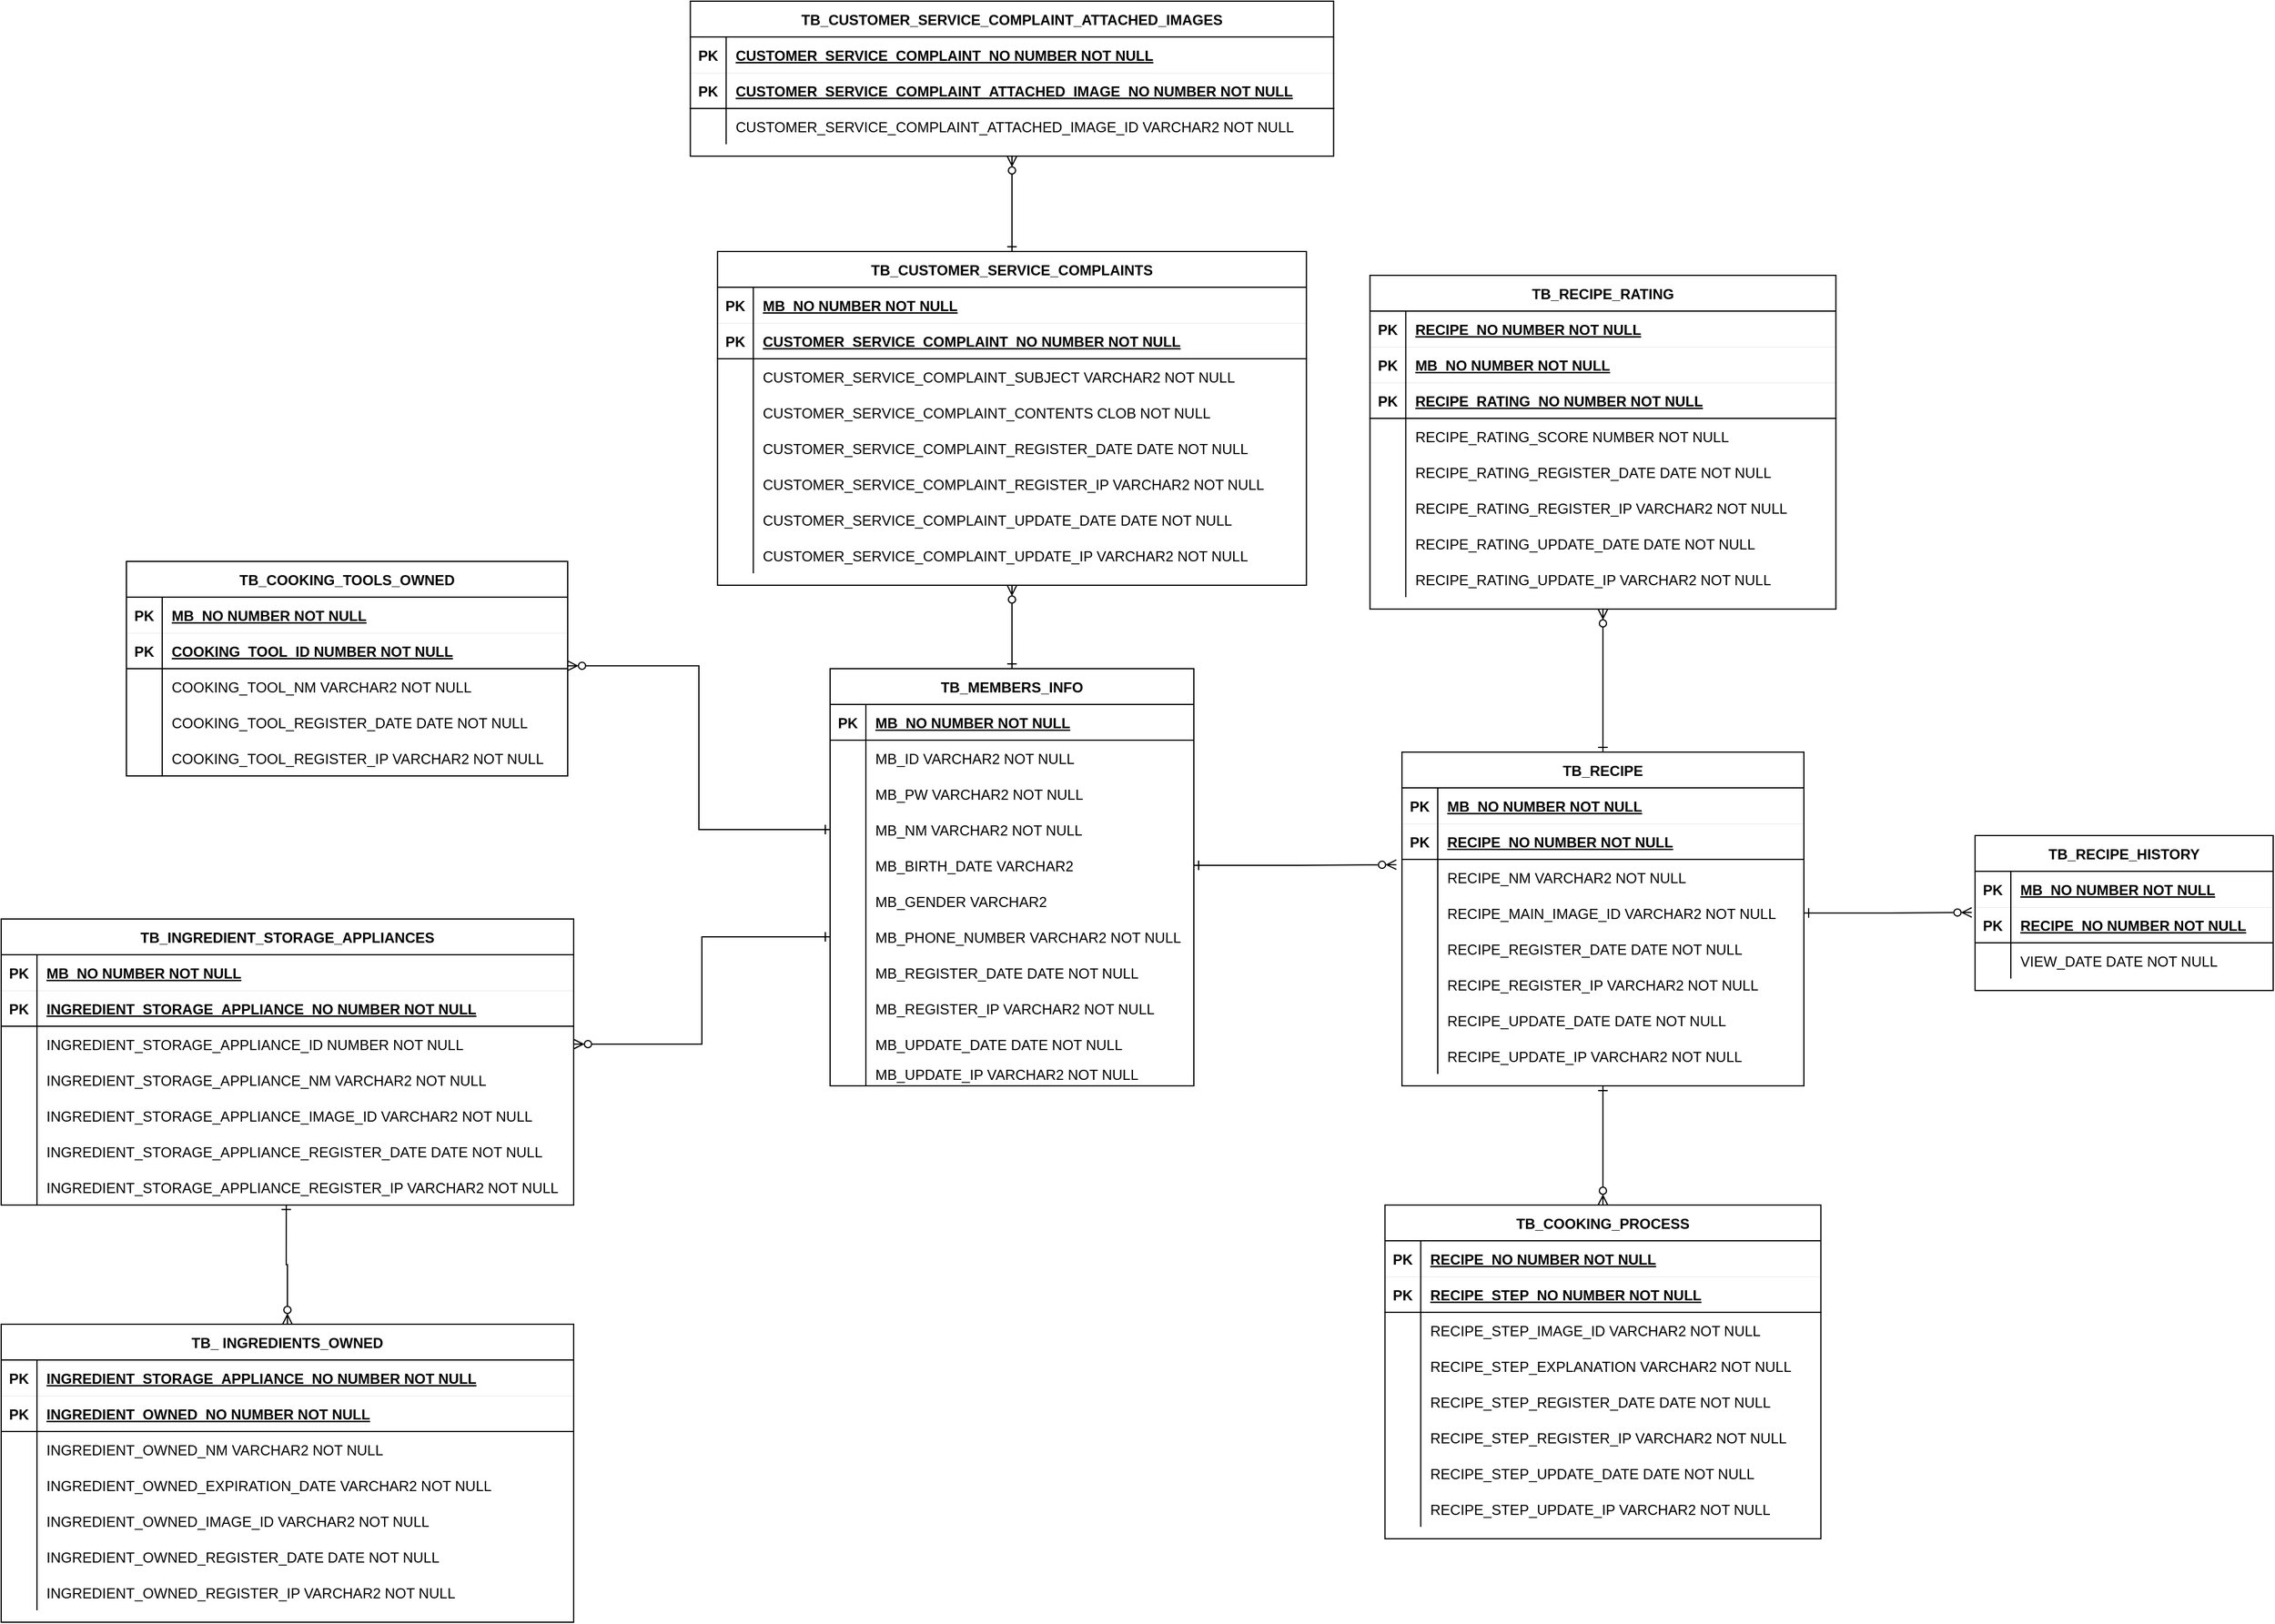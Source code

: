 <mxfile version="24.1.0" type="device">
  <diagram id="R2lEEEUBdFMjLlhIrx00" name="Page-1">
    <mxGraphModel dx="2109" dy="1786" grid="1" gridSize="10" guides="1" tooltips="1" connect="1" arrows="1" fold="1" page="1" pageScale="1" pageWidth="850" pageHeight="1100" math="0" shadow="0" extFonts="Permanent Marker^https://fonts.googleapis.com/css?family=Permanent+Marker">
      <root>
        <mxCell id="0" />
        <mxCell id="1" parent="0" />
        <mxCell id="C-vyLk0tnHw3VtMMgP7b-2" value="TB_MEMBERS_INFO" style="shape=table;startSize=30;container=1;collapsible=1;childLayout=tableLayout;fixedRows=1;rowLines=0;fontStyle=1;align=center;resizeLast=1;" parent="1" vertex="1">
          <mxGeometry x="150" y="-130" width="305" height="350" as="geometry" />
        </mxCell>
        <mxCell id="C-vyLk0tnHw3VtMMgP7b-3" value="" style="shape=partialRectangle;collapsible=0;dropTarget=0;pointerEvents=0;fillColor=none;points=[[0,0.5],[1,0.5]];portConstraint=eastwest;top=0;left=0;right=0;bottom=1;" parent="C-vyLk0tnHw3VtMMgP7b-2" vertex="1">
          <mxGeometry y="30" width="305" height="30" as="geometry" />
        </mxCell>
        <mxCell id="C-vyLk0tnHw3VtMMgP7b-4" value="PK" style="shape=partialRectangle;overflow=hidden;connectable=0;fillColor=none;top=0;left=0;bottom=0;right=0;fontStyle=1;" parent="C-vyLk0tnHw3VtMMgP7b-3" vertex="1">
          <mxGeometry width="30" height="30" as="geometry">
            <mxRectangle width="30" height="30" as="alternateBounds" />
          </mxGeometry>
        </mxCell>
        <mxCell id="C-vyLk0tnHw3VtMMgP7b-5" value="MB_NO NUMBER NOT NULL " style="shape=partialRectangle;overflow=hidden;connectable=0;fillColor=none;top=0;left=0;bottom=0;right=0;align=left;spacingLeft=6;fontStyle=5;" parent="C-vyLk0tnHw3VtMMgP7b-3" vertex="1">
          <mxGeometry x="30" width="275" height="30" as="geometry">
            <mxRectangle width="275" height="30" as="alternateBounds" />
          </mxGeometry>
        </mxCell>
        <mxCell id="C-vyLk0tnHw3VtMMgP7b-6" value="" style="shape=partialRectangle;collapsible=0;dropTarget=0;pointerEvents=0;fillColor=none;points=[[0,0.5],[1,0.5]];portConstraint=eastwest;top=0;left=0;right=0;bottom=0;" parent="C-vyLk0tnHw3VtMMgP7b-2" vertex="1">
          <mxGeometry y="60" width="305" height="30" as="geometry" />
        </mxCell>
        <mxCell id="C-vyLk0tnHw3VtMMgP7b-7" value="" style="shape=partialRectangle;overflow=hidden;connectable=0;fillColor=none;top=0;left=0;bottom=0;right=0;" parent="C-vyLk0tnHw3VtMMgP7b-6" vertex="1">
          <mxGeometry width="30" height="30" as="geometry">
            <mxRectangle width="30" height="30" as="alternateBounds" />
          </mxGeometry>
        </mxCell>
        <mxCell id="C-vyLk0tnHw3VtMMgP7b-8" value="MB_ID VARCHAR2 NOT NULL" style="shape=partialRectangle;overflow=hidden;connectable=0;fillColor=none;top=0;left=0;bottom=0;right=0;align=left;spacingLeft=6;" parent="C-vyLk0tnHw3VtMMgP7b-6" vertex="1">
          <mxGeometry x="30" width="275" height="30" as="geometry">
            <mxRectangle width="275" height="30" as="alternateBounds" />
          </mxGeometry>
        </mxCell>
        <mxCell id="Ub04ztI3QA2pkGRHDDPm-41" value="" style="shape=partialRectangle;collapsible=0;dropTarget=0;pointerEvents=0;fillColor=none;points=[[0,0.5],[1,0.5]];portConstraint=eastwest;top=0;left=0;right=0;bottom=0;" parent="C-vyLk0tnHw3VtMMgP7b-2" vertex="1">
          <mxGeometry y="90" width="305" height="30" as="geometry" />
        </mxCell>
        <mxCell id="Ub04ztI3QA2pkGRHDDPm-42" value="" style="shape=partialRectangle;overflow=hidden;connectable=0;fillColor=none;top=0;left=0;bottom=0;right=0;" parent="Ub04ztI3QA2pkGRHDDPm-41" vertex="1">
          <mxGeometry width="30" height="30" as="geometry">
            <mxRectangle width="30" height="30" as="alternateBounds" />
          </mxGeometry>
        </mxCell>
        <mxCell id="Ub04ztI3QA2pkGRHDDPm-43" value="MB_PW VARCHAR2 NOT NULL" style="shape=partialRectangle;overflow=hidden;connectable=0;fillColor=none;top=0;left=0;bottom=0;right=0;align=left;spacingLeft=6;" parent="Ub04ztI3QA2pkGRHDDPm-41" vertex="1">
          <mxGeometry x="30" width="275" height="30" as="geometry">
            <mxRectangle width="275" height="30" as="alternateBounds" />
          </mxGeometry>
        </mxCell>
        <mxCell id="C-vyLk0tnHw3VtMMgP7b-9" value="" style="shape=partialRectangle;collapsible=0;dropTarget=0;pointerEvents=0;fillColor=none;points=[[0,0.5],[1,0.5]];portConstraint=eastwest;top=0;left=0;right=0;bottom=0;" parent="C-vyLk0tnHw3VtMMgP7b-2" vertex="1">
          <mxGeometry y="120" width="305" height="30" as="geometry" />
        </mxCell>
        <mxCell id="C-vyLk0tnHw3VtMMgP7b-10" value="" style="shape=partialRectangle;overflow=hidden;connectable=0;fillColor=none;top=0;left=0;bottom=0;right=0;" parent="C-vyLk0tnHw3VtMMgP7b-9" vertex="1">
          <mxGeometry width="30" height="30" as="geometry">
            <mxRectangle width="30" height="30" as="alternateBounds" />
          </mxGeometry>
        </mxCell>
        <mxCell id="C-vyLk0tnHw3VtMMgP7b-11" value="MB_NM VARCHAR2 NOT NULL" style="shape=partialRectangle;overflow=hidden;connectable=0;fillColor=none;top=0;left=0;bottom=0;right=0;align=left;spacingLeft=6;" parent="C-vyLk0tnHw3VtMMgP7b-9" vertex="1">
          <mxGeometry x="30" width="275" height="30" as="geometry">
            <mxRectangle width="275" height="30" as="alternateBounds" />
          </mxGeometry>
        </mxCell>
        <mxCell id="Ub04ztI3QA2pkGRHDDPm-32" value="" style="shape=partialRectangle;collapsible=0;dropTarget=0;pointerEvents=0;fillColor=none;points=[[0,0.5],[1,0.5]];portConstraint=eastwest;top=0;left=0;right=0;bottom=0;" parent="C-vyLk0tnHw3VtMMgP7b-2" vertex="1">
          <mxGeometry y="150" width="305" height="30" as="geometry" />
        </mxCell>
        <mxCell id="Ub04ztI3QA2pkGRHDDPm-33" value="" style="shape=partialRectangle;overflow=hidden;connectable=0;fillColor=none;top=0;left=0;bottom=0;right=0;" parent="Ub04ztI3QA2pkGRHDDPm-32" vertex="1">
          <mxGeometry width="30" height="30" as="geometry">
            <mxRectangle width="30" height="30" as="alternateBounds" />
          </mxGeometry>
        </mxCell>
        <mxCell id="Ub04ztI3QA2pkGRHDDPm-34" value="MB_BIRTH_DATE VARCHAR2" style="shape=partialRectangle;overflow=hidden;connectable=0;fillColor=none;top=0;left=0;bottom=0;right=0;align=left;spacingLeft=6;" parent="Ub04ztI3QA2pkGRHDDPm-32" vertex="1">
          <mxGeometry x="30" width="275" height="30" as="geometry">
            <mxRectangle width="275" height="30" as="alternateBounds" />
          </mxGeometry>
        </mxCell>
        <mxCell id="Ub04ztI3QA2pkGRHDDPm-35" value="" style="shape=partialRectangle;collapsible=0;dropTarget=0;pointerEvents=0;fillColor=none;points=[[0,0.5],[1,0.5]];portConstraint=eastwest;top=0;left=0;right=0;bottom=0;" parent="C-vyLk0tnHw3VtMMgP7b-2" vertex="1">
          <mxGeometry y="180" width="305" height="30" as="geometry" />
        </mxCell>
        <mxCell id="Ub04ztI3QA2pkGRHDDPm-36" value="" style="shape=partialRectangle;overflow=hidden;connectable=0;fillColor=none;top=0;left=0;bottom=0;right=0;" parent="Ub04ztI3QA2pkGRHDDPm-35" vertex="1">
          <mxGeometry width="30" height="30" as="geometry">
            <mxRectangle width="30" height="30" as="alternateBounds" />
          </mxGeometry>
        </mxCell>
        <mxCell id="Ub04ztI3QA2pkGRHDDPm-37" value="MB_GENDER VARCHAR2" style="shape=partialRectangle;overflow=hidden;connectable=0;fillColor=none;top=0;left=0;bottom=0;right=0;align=left;spacingLeft=6;" parent="Ub04ztI3QA2pkGRHDDPm-35" vertex="1">
          <mxGeometry x="30" width="275" height="30" as="geometry">
            <mxRectangle width="275" height="30" as="alternateBounds" />
          </mxGeometry>
        </mxCell>
        <mxCell id="Ub04ztI3QA2pkGRHDDPm-38" value="" style="shape=partialRectangle;collapsible=0;dropTarget=0;pointerEvents=0;fillColor=none;points=[[0,0.5],[1,0.5]];portConstraint=eastwest;top=0;left=0;right=0;bottom=0;" parent="C-vyLk0tnHw3VtMMgP7b-2" vertex="1">
          <mxGeometry y="210" width="305" height="30" as="geometry" />
        </mxCell>
        <mxCell id="Ub04ztI3QA2pkGRHDDPm-39" value="" style="shape=partialRectangle;overflow=hidden;connectable=0;fillColor=none;top=0;left=0;bottom=0;right=0;" parent="Ub04ztI3QA2pkGRHDDPm-38" vertex="1">
          <mxGeometry width="30" height="30" as="geometry">
            <mxRectangle width="30" height="30" as="alternateBounds" />
          </mxGeometry>
        </mxCell>
        <mxCell id="Ub04ztI3QA2pkGRHDDPm-40" value="MB_PHONE_NUMBER VARCHAR2 NOT NULL" style="shape=partialRectangle;overflow=hidden;connectable=0;fillColor=none;top=0;left=0;bottom=0;right=0;align=left;spacingLeft=6;" parent="Ub04ztI3QA2pkGRHDDPm-38" vertex="1">
          <mxGeometry x="30" width="275" height="30" as="geometry">
            <mxRectangle width="275" height="30" as="alternateBounds" />
          </mxGeometry>
        </mxCell>
        <mxCell id="Ub04ztI3QA2pkGRHDDPm-4" value="" style="shape=partialRectangle;collapsible=0;dropTarget=0;pointerEvents=0;fillColor=none;points=[[0,0.5],[1,0.5]];portConstraint=eastwest;top=0;left=0;right=0;bottom=0;" parent="C-vyLk0tnHw3VtMMgP7b-2" vertex="1">
          <mxGeometry y="240" width="305" height="30" as="geometry" />
        </mxCell>
        <mxCell id="Ub04ztI3QA2pkGRHDDPm-5" value="" style="shape=partialRectangle;overflow=hidden;connectable=0;fillColor=none;top=0;left=0;bottom=0;right=0;" parent="Ub04ztI3QA2pkGRHDDPm-4" vertex="1">
          <mxGeometry width="30" height="30" as="geometry">
            <mxRectangle width="30" height="30" as="alternateBounds" />
          </mxGeometry>
        </mxCell>
        <mxCell id="Ub04ztI3QA2pkGRHDDPm-6" value="MB_REGISTER_DATE DATE NOT NULL" style="shape=partialRectangle;overflow=hidden;connectable=0;fillColor=none;top=0;left=0;bottom=0;right=0;align=left;spacingLeft=6;" parent="Ub04ztI3QA2pkGRHDDPm-4" vertex="1">
          <mxGeometry x="30" width="275" height="30" as="geometry">
            <mxRectangle width="275" height="30" as="alternateBounds" />
          </mxGeometry>
        </mxCell>
        <mxCell id="Ub04ztI3QA2pkGRHDDPm-7" value="" style="shape=partialRectangle;collapsible=0;dropTarget=0;pointerEvents=0;fillColor=none;points=[[0,0.5],[1,0.5]];portConstraint=eastwest;top=0;left=0;right=0;bottom=0;" parent="C-vyLk0tnHw3VtMMgP7b-2" vertex="1">
          <mxGeometry y="270" width="305" height="30" as="geometry" />
        </mxCell>
        <mxCell id="Ub04ztI3QA2pkGRHDDPm-8" value="" style="shape=partialRectangle;overflow=hidden;connectable=0;fillColor=none;top=0;left=0;bottom=0;right=0;" parent="Ub04ztI3QA2pkGRHDDPm-7" vertex="1">
          <mxGeometry width="30" height="30" as="geometry">
            <mxRectangle width="30" height="30" as="alternateBounds" />
          </mxGeometry>
        </mxCell>
        <mxCell id="Ub04ztI3QA2pkGRHDDPm-9" value="MB_REGISTER_IP VARCHAR2 NOT NULL" style="shape=partialRectangle;overflow=hidden;connectable=0;fillColor=none;top=0;left=0;bottom=0;right=0;align=left;spacingLeft=6;" parent="Ub04ztI3QA2pkGRHDDPm-7" vertex="1">
          <mxGeometry x="30" width="275" height="30" as="geometry">
            <mxRectangle width="275" height="30" as="alternateBounds" />
          </mxGeometry>
        </mxCell>
        <mxCell id="Ub04ztI3QA2pkGRHDDPm-26" value="" style="shape=partialRectangle;collapsible=0;dropTarget=0;pointerEvents=0;fillColor=none;points=[[0,0.5],[1,0.5]];portConstraint=eastwest;top=0;left=0;right=0;bottom=0;" parent="C-vyLk0tnHw3VtMMgP7b-2" vertex="1">
          <mxGeometry y="300" width="305" height="30" as="geometry" />
        </mxCell>
        <mxCell id="Ub04ztI3QA2pkGRHDDPm-27" value="" style="shape=partialRectangle;overflow=hidden;connectable=0;fillColor=none;top=0;left=0;bottom=0;right=0;" parent="Ub04ztI3QA2pkGRHDDPm-26" vertex="1">
          <mxGeometry width="30" height="30" as="geometry">
            <mxRectangle width="30" height="30" as="alternateBounds" />
          </mxGeometry>
        </mxCell>
        <mxCell id="Ub04ztI3QA2pkGRHDDPm-28" value="MB_UPDATE_DATE DATE NOT NULL" style="shape=partialRectangle;overflow=hidden;connectable=0;fillColor=none;top=0;left=0;bottom=0;right=0;align=left;spacingLeft=6;" parent="Ub04ztI3QA2pkGRHDDPm-26" vertex="1">
          <mxGeometry x="30" width="275" height="30" as="geometry">
            <mxRectangle width="275" height="30" as="alternateBounds" />
          </mxGeometry>
        </mxCell>
        <mxCell id="Ub04ztI3QA2pkGRHDDPm-29" value="" style="shape=partialRectangle;collapsible=0;dropTarget=0;pointerEvents=0;fillColor=none;points=[[0,0.5],[1,0.5]];portConstraint=eastwest;top=0;left=0;right=0;bottom=0;" parent="C-vyLk0tnHw3VtMMgP7b-2" vertex="1">
          <mxGeometry y="330" width="305" height="20" as="geometry" />
        </mxCell>
        <mxCell id="Ub04ztI3QA2pkGRHDDPm-30" value="" style="shape=partialRectangle;overflow=hidden;connectable=0;fillColor=none;top=0;left=0;bottom=0;right=0;" parent="Ub04ztI3QA2pkGRHDDPm-29" vertex="1">
          <mxGeometry width="30" height="20" as="geometry">
            <mxRectangle width="30" height="20" as="alternateBounds" />
          </mxGeometry>
        </mxCell>
        <mxCell id="Ub04ztI3QA2pkGRHDDPm-31" value="MB_UPDATE_IP VARCHAR2 NOT NULL" style="shape=partialRectangle;overflow=hidden;connectable=0;fillColor=none;top=0;left=0;bottom=0;right=0;align=left;spacingLeft=6;" parent="Ub04ztI3QA2pkGRHDDPm-29" vertex="1">
          <mxGeometry x="30" width="275" height="20" as="geometry">
            <mxRectangle width="275" height="20" as="alternateBounds" />
          </mxGeometry>
        </mxCell>
        <mxCell id="wEGv3D55XeM9mSCUmykA-96" style="edgeStyle=orthogonalEdgeStyle;rounded=0;orthogonalLoop=1;jettySize=auto;html=1;exitX=0.5;exitY=0;exitDx=0;exitDy=0;entryX=0.5;entryY=1;entryDx=0;entryDy=0;endArrow=ERzeroToMany;endFill=0;startArrow=ERone;startFill=0;" edge="1" parent="1" source="C-vyLk0tnHw3VtMMgP7b-13" target="C-vyLk0tnHw3VtMMgP7b-23">
          <mxGeometry relative="1" as="geometry" />
        </mxCell>
        <mxCell id="wEGv3D55XeM9mSCUmykA-99" style="edgeStyle=orthogonalEdgeStyle;rounded=0;orthogonalLoop=1;jettySize=auto;html=1;exitX=0.5;exitY=1;exitDx=0;exitDy=0;entryX=0.5;entryY=0;entryDx=0;entryDy=0;endArrow=ERzeroToMany;endFill=0;startArrow=ERone;startFill=0;" edge="1" parent="1" source="C-vyLk0tnHw3VtMMgP7b-13" target="BILTUxlLInIZ5A67_1qt-3">
          <mxGeometry relative="1" as="geometry" />
        </mxCell>
        <mxCell id="C-vyLk0tnHw3VtMMgP7b-13" value="TB_RECIPE" style="shape=table;startSize=30;container=1;collapsible=1;childLayout=tableLayout;fixedRows=1;rowLines=0;fontStyle=1;align=center;resizeLast=1;" parent="1" vertex="1">
          <mxGeometry x="629.5" y="-60" width="337" height="280" as="geometry" />
        </mxCell>
        <mxCell id="C-vyLk0tnHw3VtMMgP7b-14" value="" style="shape=partialRectangle;collapsible=0;dropTarget=0;pointerEvents=0;fillColor=none;points=[[0,0.5],[1,0.5]];portConstraint=eastwest;top=0;left=0;right=0;bottom=1;strokeWidth=0;" parent="C-vyLk0tnHw3VtMMgP7b-13" vertex="1">
          <mxGeometry y="30" width="337" height="30" as="geometry" />
        </mxCell>
        <mxCell id="C-vyLk0tnHw3VtMMgP7b-15" value="PK" style="shape=partialRectangle;overflow=hidden;connectable=0;fillColor=none;top=0;left=0;bottom=0;right=0;fontStyle=1;" parent="C-vyLk0tnHw3VtMMgP7b-14" vertex="1">
          <mxGeometry width="30" height="30" as="geometry">
            <mxRectangle width="30" height="30" as="alternateBounds" />
          </mxGeometry>
        </mxCell>
        <mxCell id="C-vyLk0tnHw3VtMMgP7b-16" value="MB_NO NUMBER NOT NULL" style="shape=partialRectangle;overflow=hidden;connectable=0;fillColor=none;top=0;left=0;bottom=0;right=0;align=left;spacingLeft=6;fontStyle=5;" parent="C-vyLk0tnHw3VtMMgP7b-14" vertex="1">
          <mxGeometry x="30" width="307" height="30" as="geometry">
            <mxRectangle width="307" height="30" as="alternateBounds" />
          </mxGeometry>
        </mxCell>
        <mxCell id="wEGv3D55XeM9mSCUmykA-101" value="" style="shape=partialRectangle;collapsible=0;dropTarget=0;pointerEvents=0;fillColor=none;points=[[0,0.5],[1,0.5]];portConstraint=eastwest;top=0;left=0;right=0;bottom=1;" vertex="1" parent="C-vyLk0tnHw3VtMMgP7b-13">
          <mxGeometry y="60" width="337" height="30" as="geometry" />
        </mxCell>
        <mxCell id="wEGv3D55XeM9mSCUmykA-102" value="PK" style="shape=partialRectangle;overflow=hidden;connectable=0;fillColor=none;top=0;left=0;bottom=0;right=0;fontStyle=1;" vertex="1" parent="wEGv3D55XeM9mSCUmykA-101">
          <mxGeometry width="30" height="30" as="geometry">
            <mxRectangle width="30" height="30" as="alternateBounds" />
          </mxGeometry>
        </mxCell>
        <mxCell id="wEGv3D55XeM9mSCUmykA-103" value="RECIPE_NO NUMBER NOT NULL" style="shape=partialRectangle;overflow=hidden;connectable=0;fillColor=none;top=0;left=0;bottom=0;right=0;align=left;spacingLeft=6;fontStyle=5;" vertex="1" parent="wEGv3D55XeM9mSCUmykA-101">
          <mxGeometry x="30" width="307" height="30" as="geometry">
            <mxRectangle width="307" height="30" as="alternateBounds" />
          </mxGeometry>
        </mxCell>
        <mxCell id="C-vyLk0tnHw3VtMMgP7b-17" value="" style="shape=partialRectangle;collapsible=0;dropTarget=0;pointerEvents=0;fillColor=none;points=[[0,0.5],[1,0.5]];portConstraint=eastwest;top=0;left=0;right=0;bottom=0;" parent="C-vyLk0tnHw3VtMMgP7b-13" vertex="1">
          <mxGeometry y="90" width="337" height="30" as="geometry" />
        </mxCell>
        <mxCell id="C-vyLk0tnHw3VtMMgP7b-18" value="" style="shape=partialRectangle;overflow=hidden;connectable=0;fillColor=none;top=0;left=0;bottom=0;right=0;" parent="C-vyLk0tnHw3VtMMgP7b-17" vertex="1">
          <mxGeometry width="30" height="30" as="geometry">
            <mxRectangle width="30" height="30" as="alternateBounds" />
          </mxGeometry>
        </mxCell>
        <mxCell id="C-vyLk0tnHw3VtMMgP7b-19" value="RECIPE_NM VARCHAR2 NOT NULL" style="shape=partialRectangle;overflow=hidden;connectable=0;fillColor=none;top=0;left=0;bottom=0;right=0;align=left;spacingLeft=6;" parent="C-vyLk0tnHw3VtMMgP7b-17" vertex="1">
          <mxGeometry x="30" width="307" height="30" as="geometry">
            <mxRectangle width="307" height="30" as="alternateBounds" />
          </mxGeometry>
        </mxCell>
        <mxCell id="wEGv3D55XeM9mSCUmykA-113" value="" style="shape=partialRectangle;collapsible=0;dropTarget=0;pointerEvents=0;fillColor=none;points=[[0,0.5],[1,0.5]];portConstraint=eastwest;top=0;left=0;right=0;bottom=0;" vertex="1" parent="C-vyLk0tnHw3VtMMgP7b-13">
          <mxGeometry y="120" width="337" height="30" as="geometry" />
        </mxCell>
        <mxCell id="wEGv3D55XeM9mSCUmykA-114" value="" style="shape=partialRectangle;overflow=hidden;connectable=0;fillColor=none;top=0;left=0;bottom=0;right=0;" vertex="1" parent="wEGv3D55XeM9mSCUmykA-113">
          <mxGeometry width="30" height="30" as="geometry">
            <mxRectangle width="30" height="30" as="alternateBounds" />
          </mxGeometry>
        </mxCell>
        <mxCell id="wEGv3D55XeM9mSCUmykA-115" value="RECIPE_MAIN_IMAGE_ID VARCHAR2 NOT NULL" style="shape=partialRectangle;overflow=hidden;connectable=0;fillColor=none;top=0;left=0;bottom=0;right=0;align=left;spacingLeft=6;" vertex="1" parent="wEGv3D55XeM9mSCUmykA-113">
          <mxGeometry x="30" width="307" height="30" as="geometry">
            <mxRectangle width="307" height="30" as="alternateBounds" />
          </mxGeometry>
        </mxCell>
        <mxCell id="C-vyLk0tnHw3VtMMgP7b-20" value="" style="shape=partialRectangle;collapsible=0;dropTarget=0;pointerEvents=0;fillColor=none;points=[[0,0.5],[1,0.5]];portConstraint=eastwest;top=0;left=0;right=0;bottom=0;" parent="C-vyLk0tnHw3VtMMgP7b-13" vertex="1">
          <mxGeometry y="150" width="337" height="30" as="geometry" />
        </mxCell>
        <mxCell id="C-vyLk0tnHw3VtMMgP7b-21" value="" style="shape=partialRectangle;overflow=hidden;connectable=0;fillColor=none;top=0;left=0;bottom=0;right=0;" parent="C-vyLk0tnHw3VtMMgP7b-20" vertex="1">
          <mxGeometry width="30" height="30" as="geometry">
            <mxRectangle width="30" height="30" as="alternateBounds" />
          </mxGeometry>
        </mxCell>
        <mxCell id="C-vyLk0tnHw3VtMMgP7b-22" value="RECIPE_REGISTER_DATE DATE NOT NULL" style="shape=partialRectangle;overflow=hidden;connectable=0;fillColor=none;top=0;left=0;bottom=0;right=0;align=left;spacingLeft=6;" parent="C-vyLk0tnHw3VtMMgP7b-20" vertex="1">
          <mxGeometry x="30" width="307" height="30" as="geometry">
            <mxRectangle width="307" height="30" as="alternateBounds" />
          </mxGeometry>
        </mxCell>
        <mxCell id="wEGv3D55XeM9mSCUmykA-104" value="" style="shape=partialRectangle;collapsible=0;dropTarget=0;pointerEvents=0;fillColor=none;points=[[0,0.5],[1,0.5]];portConstraint=eastwest;top=0;left=0;right=0;bottom=0;" vertex="1" parent="C-vyLk0tnHw3VtMMgP7b-13">
          <mxGeometry y="180" width="337" height="30" as="geometry" />
        </mxCell>
        <mxCell id="wEGv3D55XeM9mSCUmykA-105" value="" style="shape=partialRectangle;overflow=hidden;connectable=0;fillColor=none;top=0;left=0;bottom=0;right=0;" vertex="1" parent="wEGv3D55XeM9mSCUmykA-104">
          <mxGeometry width="30" height="30" as="geometry">
            <mxRectangle width="30" height="30" as="alternateBounds" />
          </mxGeometry>
        </mxCell>
        <mxCell id="wEGv3D55XeM9mSCUmykA-106" value="RECIPE_REGISTER_IP VARCHAR2 NOT NULL" style="shape=partialRectangle;overflow=hidden;connectable=0;fillColor=none;top=0;left=0;bottom=0;right=0;align=left;spacingLeft=6;" vertex="1" parent="wEGv3D55XeM9mSCUmykA-104">
          <mxGeometry x="30" width="307" height="30" as="geometry">
            <mxRectangle width="307" height="30" as="alternateBounds" />
          </mxGeometry>
        </mxCell>
        <mxCell id="wEGv3D55XeM9mSCUmykA-107" value="" style="shape=partialRectangle;collapsible=0;dropTarget=0;pointerEvents=0;fillColor=none;points=[[0,0.5],[1,0.5]];portConstraint=eastwest;top=0;left=0;right=0;bottom=0;" vertex="1" parent="C-vyLk0tnHw3VtMMgP7b-13">
          <mxGeometry y="210" width="337" height="30" as="geometry" />
        </mxCell>
        <mxCell id="wEGv3D55XeM9mSCUmykA-108" value="" style="shape=partialRectangle;overflow=hidden;connectable=0;fillColor=none;top=0;left=0;bottom=0;right=0;" vertex="1" parent="wEGv3D55XeM9mSCUmykA-107">
          <mxGeometry width="30" height="30" as="geometry">
            <mxRectangle width="30" height="30" as="alternateBounds" />
          </mxGeometry>
        </mxCell>
        <mxCell id="wEGv3D55XeM9mSCUmykA-109" value="RECIPE_UPDATE_DATE DATE NOT NULL" style="shape=partialRectangle;overflow=hidden;connectable=0;fillColor=none;top=0;left=0;bottom=0;right=0;align=left;spacingLeft=6;" vertex="1" parent="wEGv3D55XeM9mSCUmykA-107">
          <mxGeometry x="30" width="307" height="30" as="geometry">
            <mxRectangle width="307" height="30" as="alternateBounds" />
          </mxGeometry>
        </mxCell>
        <mxCell id="wEGv3D55XeM9mSCUmykA-110" value="" style="shape=partialRectangle;collapsible=0;dropTarget=0;pointerEvents=0;fillColor=none;points=[[0,0.5],[1,0.5]];portConstraint=eastwest;top=0;left=0;right=0;bottom=0;" vertex="1" parent="C-vyLk0tnHw3VtMMgP7b-13">
          <mxGeometry y="240" width="337" height="30" as="geometry" />
        </mxCell>
        <mxCell id="wEGv3D55XeM9mSCUmykA-111" value="" style="shape=partialRectangle;overflow=hidden;connectable=0;fillColor=none;top=0;left=0;bottom=0;right=0;" vertex="1" parent="wEGv3D55XeM9mSCUmykA-110">
          <mxGeometry width="30" height="30" as="geometry">
            <mxRectangle width="30" height="30" as="alternateBounds" />
          </mxGeometry>
        </mxCell>
        <mxCell id="wEGv3D55XeM9mSCUmykA-112" value="RECIPE_UPDATE_IP VARCHAR2 NOT NULL" style="shape=partialRectangle;overflow=hidden;connectable=0;fillColor=none;top=0;left=0;bottom=0;right=0;align=left;spacingLeft=6;" vertex="1" parent="wEGv3D55XeM9mSCUmykA-110">
          <mxGeometry x="30" width="307" height="30" as="geometry">
            <mxRectangle width="307" height="30" as="alternateBounds" />
          </mxGeometry>
        </mxCell>
        <mxCell id="C-vyLk0tnHw3VtMMgP7b-23" value="TB_RECIPE_RATING" style="shape=table;startSize=30;container=1;collapsible=1;childLayout=tableLayout;fixedRows=1;rowLines=0;fontStyle=1;align=center;resizeLast=1;" parent="1" vertex="1">
          <mxGeometry x="602.69" y="-460" width="390.63" height="280" as="geometry" />
        </mxCell>
        <mxCell id="C-vyLk0tnHw3VtMMgP7b-24" value="" style="shape=partialRectangle;collapsible=0;dropTarget=0;pointerEvents=0;fillColor=none;points=[[0,0.5],[1,0.5]];portConstraint=eastwest;top=0;left=0;right=0;bottom=1;strokeWidth=0;" parent="C-vyLk0tnHw3VtMMgP7b-23" vertex="1">
          <mxGeometry y="30" width="390.63" height="30" as="geometry" />
        </mxCell>
        <mxCell id="C-vyLk0tnHw3VtMMgP7b-25" value="PK" style="shape=partialRectangle;overflow=hidden;connectable=0;fillColor=none;top=0;left=0;bottom=0;right=0;fontStyle=1;" parent="C-vyLk0tnHw3VtMMgP7b-24" vertex="1">
          <mxGeometry width="30" height="30" as="geometry">
            <mxRectangle width="30" height="30" as="alternateBounds" />
          </mxGeometry>
        </mxCell>
        <mxCell id="C-vyLk0tnHw3VtMMgP7b-26" value="RECIPE_NO NUMBER NOT NULL" style="shape=partialRectangle;overflow=hidden;connectable=0;fillColor=none;top=0;left=0;bottom=0;right=0;align=left;spacingLeft=6;fontStyle=5;" parent="C-vyLk0tnHw3VtMMgP7b-24" vertex="1">
          <mxGeometry x="30" width="360.63" height="30" as="geometry">
            <mxRectangle width="360.63" height="30" as="alternateBounds" />
          </mxGeometry>
        </mxCell>
        <mxCell id="wEGv3D55XeM9mSCUmykA-116" value="" style="shape=partialRectangle;collapsible=0;dropTarget=0;pointerEvents=0;fillColor=none;points=[[0,0.5],[1,0.5]];portConstraint=eastwest;top=0;left=0;right=0;bottom=1;strokeWidth=0;" vertex="1" parent="C-vyLk0tnHw3VtMMgP7b-23">
          <mxGeometry y="60" width="390.63" height="30" as="geometry" />
        </mxCell>
        <mxCell id="wEGv3D55XeM9mSCUmykA-117" value="PK" style="shape=partialRectangle;overflow=hidden;connectable=0;fillColor=none;top=0;left=0;bottom=0;right=0;fontStyle=1;" vertex="1" parent="wEGv3D55XeM9mSCUmykA-116">
          <mxGeometry width="30" height="30" as="geometry">
            <mxRectangle width="30" height="30" as="alternateBounds" />
          </mxGeometry>
        </mxCell>
        <mxCell id="wEGv3D55XeM9mSCUmykA-118" value="MB_NO NUMBER NOT NULL" style="shape=partialRectangle;overflow=hidden;connectable=0;fillColor=none;top=0;left=0;bottom=0;right=0;align=left;spacingLeft=6;fontStyle=5;" vertex="1" parent="wEGv3D55XeM9mSCUmykA-116">
          <mxGeometry x="30" width="360.63" height="30" as="geometry">
            <mxRectangle width="360.63" height="30" as="alternateBounds" />
          </mxGeometry>
        </mxCell>
        <mxCell id="wEGv3D55XeM9mSCUmykA-119" value="" style="shape=partialRectangle;collapsible=0;dropTarget=0;pointerEvents=0;fillColor=none;points=[[0,0.5],[1,0.5]];portConstraint=eastwest;top=0;left=0;right=0;bottom=1;" vertex="1" parent="C-vyLk0tnHw3VtMMgP7b-23">
          <mxGeometry y="90" width="390.63" height="30" as="geometry" />
        </mxCell>
        <mxCell id="wEGv3D55XeM9mSCUmykA-120" value="PK" style="shape=partialRectangle;overflow=hidden;connectable=0;fillColor=none;top=0;left=0;bottom=0;right=0;fontStyle=1;" vertex="1" parent="wEGv3D55XeM9mSCUmykA-119">
          <mxGeometry width="30" height="30" as="geometry">
            <mxRectangle width="30" height="30" as="alternateBounds" />
          </mxGeometry>
        </mxCell>
        <mxCell id="wEGv3D55XeM9mSCUmykA-121" value="RECIPE_RATING_NO NUMBER NOT NULL" style="shape=partialRectangle;overflow=hidden;connectable=0;fillColor=none;top=0;left=0;bottom=0;right=0;align=left;spacingLeft=6;fontStyle=5;" vertex="1" parent="wEGv3D55XeM9mSCUmykA-119">
          <mxGeometry x="30" width="360.63" height="30" as="geometry">
            <mxRectangle width="360.63" height="30" as="alternateBounds" />
          </mxGeometry>
        </mxCell>
        <mxCell id="C-vyLk0tnHw3VtMMgP7b-27" value="" style="shape=partialRectangle;collapsible=0;dropTarget=0;pointerEvents=0;fillColor=none;points=[[0,0.5],[1,0.5]];portConstraint=eastwest;top=0;left=0;right=0;bottom=0;" parent="C-vyLk0tnHw3VtMMgP7b-23" vertex="1">
          <mxGeometry y="120" width="390.63" height="30" as="geometry" />
        </mxCell>
        <mxCell id="C-vyLk0tnHw3VtMMgP7b-28" value="" style="shape=partialRectangle;overflow=hidden;connectable=0;fillColor=none;top=0;left=0;bottom=0;right=0;" parent="C-vyLk0tnHw3VtMMgP7b-27" vertex="1">
          <mxGeometry width="30" height="30" as="geometry">
            <mxRectangle width="30" height="30" as="alternateBounds" />
          </mxGeometry>
        </mxCell>
        <mxCell id="C-vyLk0tnHw3VtMMgP7b-29" value="RECIPE_RATING_SCORE NUMBER NOT NULL" style="shape=partialRectangle;overflow=hidden;connectable=0;fillColor=none;top=0;left=0;bottom=0;right=0;align=left;spacingLeft=6;" parent="C-vyLk0tnHw3VtMMgP7b-27" vertex="1">
          <mxGeometry x="30" width="360.63" height="30" as="geometry">
            <mxRectangle width="360.63" height="30" as="alternateBounds" />
          </mxGeometry>
        </mxCell>
        <mxCell id="wEGv3D55XeM9mSCUmykA-122" value="" style="shape=partialRectangle;collapsible=0;dropTarget=0;pointerEvents=0;fillColor=none;points=[[0,0.5],[1,0.5]];portConstraint=eastwest;top=0;left=0;right=0;bottom=0;" vertex="1" parent="C-vyLk0tnHw3VtMMgP7b-23">
          <mxGeometry y="150" width="390.63" height="30" as="geometry" />
        </mxCell>
        <mxCell id="wEGv3D55XeM9mSCUmykA-123" value="" style="shape=partialRectangle;overflow=hidden;connectable=0;fillColor=none;top=0;left=0;bottom=0;right=0;" vertex="1" parent="wEGv3D55XeM9mSCUmykA-122">
          <mxGeometry width="30" height="30" as="geometry">
            <mxRectangle width="30" height="30" as="alternateBounds" />
          </mxGeometry>
        </mxCell>
        <mxCell id="wEGv3D55XeM9mSCUmykA-124" value="RECIPE_RATING_REGISTER_DATE DATE NOT NULL" style="shape=partialRectangle;overflow=hidden;connectable=0;fillColor=none;top=0;left=0;bottom=0;right=0;align=left;spacingLeft=6;" vertex="1" parent="wEGv3D55XeM9mSCUmykA-122">
          <mxGeometry x="30" width="360.63" height="30" as="geometry">
            <mxRectangle width="360.63" height="30" as="alternateBounds" />
          </mxGeometry>
        </mxCell>
        <mxCell id="wEGv3D55XeM9mSCUmykA-125" value="" style="shape=partialRectangle;collapsible=0;dropTarget=0;pointerEvents=0;fillColor=none;points=[[0,0.5],[1,0.5]];portConstraint=eastwest;top=0;left=0;right=0;bottom=0;" vertex="1" parent="C-vyLk0tnHw3VtMMgP7b-23">
          <mxGeometry y="180" width="390.63" height="30" as="geometry" />
        </mxCell>
        <mxCell id="wEGv3D55XeM9mSCUmykA-126" value="" style="shape=partialRectangle;overflow=hidden;connectable=0;fillColor=none;top=0;left=0;bottom=0;right=0;" vertex="1" parent="wEGv3D55XeM9mSCUmykA-125">
          <mxGeometry width="30" height="30" as="geometry">
            <mxRectangle width="30" height="30" as="alternateBounds" />
          </mxGeometry>
        </mxCell>
        <mxCell id="wEGv3D55XeM9mSCUmykA-127" value="RECIPE_RATING_REGISTER_IP VARCHAR2 NOT NULL" style="shape=partialRectangle;overflow=hidden;connectable=0;fillColor=none;top=0;left=0;bottom=0;right=0;align=left;spacingLeft=6;" vertex="1" parent="wEGv3D55XeM9mSCUmykA-125">
          <mxGeometry x="30" width="360.63" height="30" as="geometry">
            <mxRectangle width="360.63" height="30" as="alternateBounds" />
          </mxGeometry>
        </mxCell>
        <mxCell id="wEGv3D55XeM9mSCUmykA-128" value="" style="shape=partialRectangle;collapsible=0;dropTarget=0;pointerEvents=0;fillColor=none;points=[[0,0.5],[1,0.5]];portConstraint=eastwest;top=0;left=0;right=0;bottom=0;" vertex="1" parent="C-vyLk0tnHw3VtMMgP7b-23">
          <mxGeometry y="210" width="390.63" height="30" as="geometry" />
        </mxCell>
        <mxCell id="wEGv3D55XeM9mSCUmykA-129" value="" style="shape=partialRectangle;overflow=hidden;connectable=0;fillColor=none;top=0;left=0;bottom=0;right=0;" vertex="1" parent="wEGv3D55XeM9mSCUmykA-128">
          <mxGeometry width="30" height="30" as="geometry">
            <mxRectangle width="30" height="30" as="alternateBounds" />
          </mxGeometry>
        </mxCell>
        <mxCell id="wEGv3D55XeM9mSCUmykA-130" value="RECIPE_RATING_UPDATE_DATE DATE NOT NULL" style="shape=partialRectangle;overflow=hidden;connectable=0;fillColor=none;top=0;left=0;bottom=0;right=0;align=left;spacingLeft=6;" vertex="1" parent="wEGv3D55XeM9mSCUmykA-128">
          <mxGeometry x="30" width="360.63" height="30" as="geometry">
            <mxRectangle width="360.63" height="30" as="alternateBounds" />
          </mxGeometry>
        </mxCell>
        <mxCell id="wEGv3D55XeM9mSCUmykA-131" value="" style="shape=partialRectangle;collapsible=0;dropTarget=0;pointerEvents=0;fillColor=none;points=[[0,0.5],[1,0.5]];portConstraint=eastwest;top=0;left=0;right=0;bottom=0;" vertex="1" parent="C-vyLk0tnHw3VtMMgP7b-23">
          <mxGeometry y="240" width="390.63" height="30" as="geometry" />
        </mxCell>
        <mxCell id="wEGv3D55XeM9mSCUmykA-132" value="" style="shape=partialRectangle;overflow=hidden;connectable=0;fillColor=none;top=0;left=0;bottom=0;right=0;" vertex="1" parent="wEGv3D55XeM9mSCUmykA-131">
          <mxGeometry width="30" height="30" as="geometry">
            <mxRectangle width="30" height="30" as="alternateBounds" />
          </mxGeometry>
        </mxCell>
        <mxCell id="wEGv3D55XeM9mSCUmykA-133" value="RECIPE_RATING_UPDATE_IP VARCHAR2 NOT NULL" style="shape=partialRectangle;overflow=hidden;connectable=0;fillColor=none;top=0;left=0;bottom=0;right=0;align=left;spacingLeft=6;" vertex="1" parent="wEGv3D55XeM9mSCUmykA-131">
          <mxGeometry x="30" width="360.63" height="30" as="geometry">
            <mxRectangle width="360.63" height="30" as="alternateBounds" />
          </mxGeometry>
        </mxCell>
        <mxCell id="BILTUxlLInIZ5A67_1qt-3" value="TB_COOKING_PROCESS" style="shape=table;startSize=30;container=1;collapsible=1;childLayout=tableLayout;fixedRows=1;rowLines=0;fontStyle=1;align=center;resizeLast=1;" parent="1" vertex="1">
          <mxGeometry x="615.25" y="320" width="365.49" height="280" as="geometry" />
        </mxCell>
        <mxCell id="BILTUxlLInIZ5A67_1qt-4" value="" style="shape=partialRectangle;collapsible=0;dropTarget=0;pointerEvents=0;fillColor=none;points=[[0,0.5],[1,0.5]];portConstraint=eastwest;top=0;left=0;right=0;bottom=1;strokeWidth=0;" parent="BILTUxlLInIZ5A67_1qt-3" vertex="1">
          <mxGeometry y="30" width="365.49" height="30" as="geometry" />
        </mxCell>
        <mxCell id="BILTUxlLInIZ5A67_1qt-5" value="PK" style="shape=partialRectangle;overflow=hidden;connectable=0;fillColor=none;top=0;left=0;bottom=0;right=0;fontStyle=1;" parent="BILTUxlLInIZ5A67_1qt-4" vertex="1">
          <mxGeometry width="30" height="30" as="geometry">
            <mxRectangle width="30" height="30" as="alternateBounds" />
          </mxGeometry>
        </mxCell>
        <mxCell id="BILTUxlLInIZ5A67_1qt-6" value="RECIPE_NO NUMBER NOT NULL" style="shape=partialRectangle;overflow=hidden;connectable=0;fillColor=none;top=0;left=0;bottom=0;right=0;align=left;spacingLeft=6;fontStyle=5;" parent="BILTUxlLInIZ5A67_1qt-4" vertex="1">
          <mxGeometry x="30" width="335.49" height="30" as="geometry">
            <mxRectangle width="335.49" height="30" as="alternateBounds" />
          </mxGeometry>
        </mxCell>
        <mxCell id="wEGv3D55XeM9mSCUmykA-139" value="" style="shape=partialRectangle;collapsible=0;dropTarget=0;pointerEvents=0;fillColor=none;points=[[0,0.5],[1,0.5]];portConstraint=eastwest;top=0;left=0;right=0;bottom=1;" vertex="1" parent="BILTUxlLInIZ5A67_1qt-3">
          <mxGeometry y="60" width="365.49" height="30" as="geometry" />
        </mxCell>
        <mxCell id="wEGv3D55XeM9mSCUmykA-140" value="PK" style="shape=partialRectangle;overflow=hidden;connectable=0;fillColor=none;top=0;left=0;bottom=0;right=0;fontStyle=1;" vertex="1" parent="wEGv3D55XeM9mSCUmykA-139">
          <mxGeometry width="30" height="30" as="geometry">
            <mxRectangle width="30" height="30" as="alternateBounds" />
          </mxGeometry>
        </mxCell>
        <mxCell id="wEGv3D55XeM9mSCUmykA-141" value="RECIPE_STEP_NO NUMBER NOT NULL" style="shape=partialRectangle;overflow=hidden;connectable=0;fillColor=none;top=0;left=0;bottom=0;right=0;align=left;spacingLeft=6;fontStyle=5;" vertex="1" parent="wEGv3D55XeM9mSCUmykA-139">
          <mxGeometry x="30" width="335.49" height="30" as="geometry">
            <mxRectangle width="335.49" height="30" as="alternateBounds" />
          </mxGeometry>
        </mxCell>
        <mxCell id="BILTUxlLInIZ5A67_1qt-7" value="" style="shape=partialRectangle;collapsible=0;dropTarget=0;pointerEvents=0;fillColor=none;points=[[0,0.5],[1,0.5]];portConstraint=eastwest;top=0;left=0;right=0;bottom=0;" parent="BILTUxlLInIZ5A67_1qt-3" vertex="1">
          <mxGeometry y="90" width="365.49" height="30" as="geometry" />
        </mxCell>
        <mxCell id="BILTUxlLInIZ5A67_1qt-8" value="" style="shape=partialRectangle;overflow=hidden;connectable=0;fillColor=none;top=0;left=0;bottom=0;right=0;" parent="BILTUxlLInIZ5A67_1qt-7" vertex="1">
          <mxGeometry width="30" height="30" as="geometry">
            <mxRectangle width="30" height="30" as="alternateBounds" />
          </mxGeometry>
        </mxCell>
        <mxCell id="BILTUxlLInIZ5A67_1qt-9" value="RECIPE_STEP_IMAGE_ID VARCHAR2 NOT NULL" style="shape=partialRectangle;overflow=hidden;connectable=0;fillColor=none;top=0;left=0;bottom=0;right=0;align=left;spacingLeft=6;" parent="BILTUxlLInIZ5A67_1qt-7" vertex="1">
          <mxGeometry x="30" width="335.49" height="30" as="geometry">
            <mxRectangle width="335.49" height="30" as="alternateBounds" />
          </mxGeometry>
        </mxCell>
        <mxCell id="BILTUxlLInIZ5A67_1qt-10" value="" style="shape=partialRectangle;collapsible=0;dropTarget=0;pointerEvents=0;fillColor=none;points=[[0,0.5],[1,0.5]];portConstraint=eastwest;top=0;left=0;right=0;bottom=0;" parent="BILTUxlLInIZ5A67_1qt-3" vertex="1">
          <mxGeometry y="120" width="365.49" height="30" as="geometry" />
        </mxCell>
        <mxCell id="BILTUxlLInIZ5A67_1qt-11" value="" style="shape=partialRectangle;overflow=hidden;connectable=0;fillColor=none;top=0;left=0;bottom=0;right=0;" parent="BILTUxlLInIZ5A67_1qt-10" vertex="1">
          <mxGeometry width="30" height="30" as="geometry">
            <mxRectangle width="30" height="30" as="alternateBounds" />
          </mxGeometry>
        </mxCell>
        <mxCell id="BILTUxlLInIZ5A67_1qt-12" value="RECIPE_STEP_EXPLANATION VARCHAR2 NOT NULL" style="shape=partialRectangle;overflow=hidden;connectable=0;fillColor=none;top=0;left=0;bottom=0;right=0;align=left;spacingLeft=6;" parent="BILTUxlLInIZ5A67_1qt-10" vertex="1">
          <mxGeometry x="30" width="335.49" height="30" as="geometry">
            <mxRectangle width="335.49" height="30" as="alternateBounds" />
          </mxGeometry>
        </mxCell>
        <mxCell id="wEGv3D55XeM9mSCUmykA-142" value="" style="shape=partialRectangle;collapsible=0;dropTarget=0;pointerEvents=0;fillColor=none;points=[[0,0.5],[1,0.5]];portConstraint=eastwest;top=0;left=0;right=0;bottom=0;" vertex="1" parent="BILTUxlLInIZ5A67_1qt-3">
          <mxGeometry y="150" width="365.49" height="30" as="geometry" />
        </mxCell>
        <mxCell id="wEGv3D55XeM9mSCUmykA-143" value="" style="shape=partialRectangle;overflow=hidden;connectable=0;fillColor=none;top=0;left=0;bottom=0;right=0;" vertex="1" parent="wEGv3D55XeM9mSCUmykA-142">
          <mxGeometry width="30" height="30" as="geometry">
            <mxRectangle width="30" height="30" as="alternateBounds" />
          </mxGeometry>
        </mxCell>
        <mxCell id="wEGv3D55XeM9mSCUmykA-144" value="RECIPE_STEP_REGISTER_DATE DATE NOT NULL" style="shape=partialRectangle;overflow=hidden;connectable=0;fillColor=none;top=0;left=0;bottom=0;right=0;align=left;spacingLeft=6;" vertex="1" parent="wEGv3D55XeM9mSCUmykA-142">
          <mxGeometry x="30" width="335.49" height="30" as="geometry">
            <mxRectangle width="335.49" height="30" as="alternateBounds" />
          </mxGeometry>
        </mxCell>
        <mxCell id="wEGv3D55XeM9mSCUmykA-145" value="" style="shape=partialRectangle;collapsible=0;dropTarget=0;pointerEvents=0;fillColor=none;points=[[0,0.5],[1,0.5]];portConstraint=eastwest;top=0;left=0;right=0;bottom=0;" vertex="1" parent="BILTUxlLInIZ5A67_1qt-3">
          <mxGeometry y="180" width="365.49" height="30" as="geometry" />
        </mxCell>
        <mxCell id="wEGv3D55XeM9mSCUmykA-146" value="" style="shape=partialRectangle;overflow=hidden;connectable=0;fillColor=none;top=0;left=0;bottom=0;right=0;" vertex="1" parent="wEGv3D55XeM9mSCUmykA-145">
          <mxGeometry width="30" height="30" as="geometry">
            <mxRectangle width="30" height="30" as="alternateBounds" />
          </mxGeometry>
        </mxCell>
        <mxCell id="wEGv3D55XeM9mSCUmykA-147" value="RECIPE_STEP_REGISTER_IP VARCHAR2 NOT NULL" style="shape=partialRectangle;overflow=hidden;connectable=0;fillColor=none;top=0;left=0;bottom=0;right=0;align=left;spacingLeft=6;" vertex="1" parent="wEGv3D55XeM9mSCUmykA-145">
          <mxGeometry x="30" width="335.49" height="30" as="geometry">
            <mxRectangle width="335.49" height="30" as="alternateBounds" />
          </mxGeometry>
        </mxCell>
        <mxCell id="wEGv3D55XeM9mSCUmykA-148" value="" style="shape=partialRectangle;collapsible=0;dropTarget=0;pointerEvents=0;fillColor=none;points=[[0,0.5],[1,0.5]];portConstraint=eastwest;top=0;left=0;right=0;bottom=0;" vertex="1" parent="BILTUxlLInIZ5A67_1qt-3">
          <mxGeometry y="210" width="365.49" height="30" as="geometry" />
        </mxCell>
        <mxCell id="wEGv3D55XeM9mSCUmykA-149" value="" style="shape=partialRectangle;overflow=hidden;connectable=0;fillColor=none;top=0;left=0;bottom=0;right=0;" vertex="1" parent="wEGv3D55XeM9mSCUmykA-148">
          <mxGeometry width="30" height="30" as="geometry">
            <mxRectangle width="30" height="30" as="alternateBounds" />
          </mxGeometry>
        </mxCell>
        <mxCell id="wEGv3D55XeM9mSCUmykA-150" value="RECIPE_STEP_UPDATE_DATE DATE NOT NULL" style="shape=partialRectangle;overflow=hidden;connectable=0;fillColor=none;top=0;left=0;bottom=0;right=0;align=left;spacingLeft=6;" vertex="1" parent="wEGv3D55XeM9mSCUmykA-148">
          <mxGeometry x="30" width="335.49" height="30" as="geometry">
            <mxRectangle width="335.49" height="30" as="alternateBounds" />
          </mxGeometry>
        </mxCell>
        <mxCell id="wEGv3D55XeM9mSCUmykA-151" value="" style="shape=partialRectangle;collapsible=0;dropTarget=0;pointerEvents=0;fillColor=none;points=[[0,0.5],[1,0.5]];portConstraint=eastwest;top=0;left=0;right=0;bottom=0;" vertex="1" parent="BILTUxlLInIZ5A67_1qt-3">
          <mxGeometry y="240" width="365.49" height="30" as="geometry" />
        </mxCell>
        <mxCell id="wEGv3D55XeM9mSCUmykA-152" value="" style="shape=partialRectangle;overflow=hidden;connectable=0;fillColor=none;top=0;left=0;bottom=0;right=0;" vertex="1" parent="wEGv3D55XeM9mSCUmykA-151">
          <mxGeometry width="30" height="30" as="geometry">
            <mxRectangle width="30" height="30" as="alternateBounds" />
          </mxGeometry>
        </mxCell>
        <mxCell id="wEGv3D55XeM9mSCUmykA-153" value="RECIPE_STEP_UPDATE_IP VARCHAR2 NOT NULL" style="shape=partialRectangle;overflow=hidden;connectable=0;fillColor=none;top=0;left=0;bottom=0;right=0;align=left;spacingLeft=6;" vertex="1" parent="wEGv3D55XeM9mSCUmykA-151">
          <mxGeometry x="30" width="335.49" height="30" as="geometry">
            <mxRectangle width="335.49" height="30" as="alternateBounds" />
          </mxGeometry>
        </mxCell>
        <mxCell id="BILTUxlLInIZ5A67_1qt-13" value="TB_RECIPE_HISTORY" style="shape=table;startSize=30;container=1;collapsible=1;childLayout=tableLayout;fixedRows=1;rowLines=0;fontStyle=1;align=center;resizeLast=1;" parent="1" vertex="1">
          <mxGeometry x="1110" y="10" width="250" height="130" as="geometry" />
        </mxCell>
        <mxCell id="BILTUxlLInIZ5A67_1qt-14" value="" style="shape=partialRectangle;collapsible=0;dropTarget=0;pointerEvents=0;fillColor=none;points=[[0,0.5],[1,0.5]];portConstraint=eastwest;top=0;left=0;right=0;bottom=1;strokeWidth=0;" parent="BILTUxlLInIZ5A67_1qt-13" vertex="1">
          <mxGeometry y="30" width="250" height="30" as="geometry" />
        </mxCell>
        <mxCell id="BILTUxlLInIZ5A67_1qt-15" value="PK" style="shape=partialRectangle;overflow=hidden;connectable=0;fillColor=none;top=0;left=0;bottom=0;right=0;fontStyle=1;" parent="BILTUxlLInIZ5A67_1qt-14" vertex="1">
          <mxGeometry width="30" height="30" as="geometry">
            <mxRectangle width="30" height="30" as="alternateBounds" />
          </mxGeometry>
        </mxCell>
        <mxCell id="BILTUxlLInIZ5A67_1qt-16" value="MB_NO NUMBER NOT NULL" style="shape=partialRectangle;overflow=hidden;connectable=0;fillColor=none;top=0;left=0;bottom=0;right=0;align=left;spacingLeft=6;fontStyle=5;" parent="BILTUxlLInIZ5A67_1qt-14" vertex="1">
          <mxGeometry x="30" width="220" height="30" as="geometry">
            <mxRectangle width="220" height="30" as="alternateBounds" />
          </mxGeometry>
        </mxCell>
        <mxCell id="wEGv3D55XeM9mSCUmykA-136" value="" style="shape=partialRectangle;collapsible=0;dropTarget=0;pointerEvents=0;fillColor=none;points=[[0,0.5],[1,0.5]];portConstraint=eastwest;top=0;left=0;right=0;bottom=1;" vertex="1" parent="BILTUxlLInIZ5A67_1qt-13">
          <mxGeometry y="60" width="250" height="30" as="geometry" />
        </mxCell>
        <mxCell id="wEGv3D55XeM9mSCUmykA-137" value="PK" style="shape=partialRectangle;overflow=hidden;connectable=0;fillColor=none;top=0;left=0;bottom=0;right=0;fontStyle=1;" vertex="1" parent="wEGv3D55XeM9mSCUmykA-136">
          <mxGeometry width="30" height="30" as="geometry">
            <mxRectangle width="30" height="30" as="alternateBounds" />
          </mxGeometry>
        </mxCell>
        <mxCell id="wEGv3D55XeM9mSCUmykA-138" value="RECIPE_NO NUMBER NOT NULL" style="shape=partialRectangle;overflow=hidden;connectable=0;fillColor=none;top=0;left=0;bottom=0;right=0;align=left;spacingLeft=6;fontStyle=5;" vertex="1" parent="wEGv3D55XeM9mSCUmykA-136">
          <mxGeometry x="30" width="220" height="30" as="geometry">
            <mxRectangle width="220" height="30" as="alternateBounds" />
          </mxGeometry>
        </mxCell>
        <mxCell id="BILTUxlLInIZ5A67_1qt-17" value="" style="shape=partialRectangle;collapsible=0;dropTarget=0;pointerEvents=0;fillColor=none;points=[[0,0.5],[1,0.5]];portConstraint=eastwest;top=0;left=0;right=0;bottom=0;" parent="BILTUxlLInIZ5A67_1qt-13" vertex="1">
          <mxGeometry y="90" width="250" height="30" as="geometry" />
        </mxCell>
        <mxCell id="BILTUxlLInIZ5A67_1qt-18" value="" style="shape=partialRectangle;overflow=hidden;connectable=0;fillColor=none;top=0;left=0;bottom=0;right=0;" parent="BILTUxlLInIZ5A67_1qt-17" vertex="1">
          <mxGeometry width="30" height="30" as="geometry">
            <mxRectangle width="30" height="30" as="alternateBounds" />
          </mxGeometry>
        </mxCell>
        <mxCell id="BILTUxlLInIZ5A67_1qt-19" value="VIEW_DATE DATE NOT NULL" style="shape=partialRectangle;overflow=hidden;connectable=0;fillColor=none;top=0;left=0;bottom=0;right=0;align=left;spacingLeft=6;" parent="BILTUxlLInIZ5A67_1qt-17" vertex="1">
          <mxGeometry x="30" width="220" height="30" as="geometry">
            <mxRectangle width="220" height="30" as="alternateBounds" />
          </mxGeometry>
        </mxCell>
        <mxCell id="BILTUxlLInIZ5A67_1qt-23" value="TB_ INGREDIENTS_OWNED" style="shape=table;startSize=30;container=1;collapsible=1;childLayout=tableLayout;fixedRows=1;rowLines=0;fontStyle=1;align=center;resizeLast=1;" parent="1" vertex="1">
          <mxGeometry x="-545" y="420" width="480" height="250" as="geometry" />
        </mxCell>
        <mxCell id="BILTUxlLInIZ5A67_1qt-24" value="" style="shape=partialRectangle;collapsible=0;dropTarget=0;pointerEvents=0;fillColor=none;points=[[0,0.5],[1,0.5]];portConstraint=eastwest;top=0;left=0;right=0;bottom=1;strokeWidth=0;" parent="BILTUxlLInIZ5A67_1qt-23" vertex="1">
          <mxGeometry y="30" width="480" height="30" as="geometry" />
        </mxCell>
        <mxCell id="BILTUxlLInIZ5A67_1qt-25" value="PK" style="shape=partialRectangle;overflow=hidden;connectable=0;fillColor=none;top=0;left=0;bottom=0;right=0;fontStyle=1;" parent="BILTUxlLInIZ5A67_1qt-24" vertex="1">
          <mxGeometry width="30" height="30" as="geometry">
            <mxRectangle width="30" height="30" as="alternateBounds" />
          </mxGeometry>
        </mxCell>
        <mxCell id="BILTUxlLInIZ5A67_1qt-26" value="INGREDIENT_STORAGE_APPLIANCE_NO NUMBER NOT NULL" style="shape=partialRectangle;overflow=hidden;connectable=0;fillColor=none;top=0;left=0;bottom=0;right=0;align=left;spacingLeft=6;fontStyle=5;" parent="BILTUxlLInIZ5A67_1qt-24" vertex="1">
          <mxGeometry x="30" width="450" height="30" as="geometry">
            <mxRectangle width="450" height="30" as="alternateBounds" />
          </mxGeometry>
        </mxCell>
        <mxCell id="wEGv3D55XeM9mSCUmykA-25" value="" style="shape=partialRectangle;collapsible=0;dropTarget=0;pointerEvents=0;fillColor=none;points=[[0,0.5],[1,0.5]];portConstraint=eastwest;top=0;left=0;right=0;bottom=1;" vertex="1" parent="BILTUxlLInIZ5A67_1qt-23">
          <mxGeometry y="60" width="480" height="30" as="geometry" />
        </mxCell>
        <mxCell id="wEGv3D55XeM9mSCUmykA-26" value="PK" style="shape=partialRectangle;overflow=hidden;connectable=0;fillColor=none;top=0;left=0;bottom=0;right=0;fontStyle=1;" vertex="1" parent="wEGv3D55XeM9mSCUmykA-25">
          <mxGeometry width="30" height="30" as="geometry">
            <mxRectangle width="30" height="30" as="alternateBounds" />
          </mxGeometry>
        </mxCell>
        <mxCell id="wEGv3D55XeM9mSCUmykA-27" value="INGREDIENT_OWNED_NO NUMBER NOT NULL" style="shape=partialRectangle;overflow=hidden;connectable=0;fillColor=none;top=0;left=0;bottom=0;right=0;align=left;spacingLeft=6;fontStyle=5;" vertex="1" parent="wEGv3D55XeM9mSCUmykA-25">
          <mxGeometry x="30" width="450" height="30" as="geometry">
            <mxRectangle width="450" height="30" as="alternateBounds" />
          </mxGeometry>
        </mxCell>
        <mxCell id="wEGv3D55XeM9mSCUmykA-22" value="" style="shape=partialRectangle;collapsible=0;dropTarget=0;pointerEvents=0;fillColor=none;points=[[0,0.5],[1,0.5]];portConstraint=eastwest;top=0;left=0;right=0;bottom=0;" vertex="1" parent="BILTUxlLInIZ5A67_1qt-23">
          <mxGeometry y="90" width="480" height="30" as="geometry" />
        </mxCell>
        <mxCell id="wEGv3D55XeM9mSCUmykA-23" value="" style="shape=partialRectangle;overflow=hidden;connectable=0;fillColor=none;top=0;left=0;bottom=0;right=0;" vertex="1" parent="wEGv3D55XeM9mSCUmykA-22">
          <mxGeometry width="30" height="30" as="geometry">
            <mxRectangle width="30" height="30" as="alternateBounds" />
          </mxGeometry>
        </mxCell>
        <mxCell id="wEGv3D55XeM9mSCUmykA-24" value="INGREDIENT_OWNED_NM VARCHAR2 NOT NULL" style="shape=partialRectangle;overflow=hidden;connectable=0;fillColor=none;top=0;left=0;bottom=0;right=0;align=left;spacingLeft=6;" vertex="1" parent="wEGv3D55XeM9mSCUmykA-22">
          <mxGeometry x="30" width="450" height="30" as="geometry">
            <mxRectangle width="450" height="30" as="alternateBounds" />
          </mxGeometry>
        </mxCell>
        <mxCell id="BILTUxlLInIZ5A67_1qt-27" value="" style="shape=partialRectangle;collapsible=0;dropTarget=0;pointerEvents=0;fillColor=none;points=[[0,0.5],[1,0.5]];portConstraint=eastwest;top=0;left=0;right=0;bottom=0;" parent="BILTUxlLInIZ5A67_1qt-23" vertex="1">
          <mxGeometry y="120" width="480" height="30" as="geometry" />
        </mxCell>
        <mxCell id="BILTUxlLInIZ5A67_1qt-28" value="" style="shape=partialRectangle;overflow=hidden;connectable=0;fillColor=none;top=0;left=0;bottom=0;right=0;" parent="BILTUxlLInIZ5A67_1qt-27" vertex="1">
          <mxGeometry width="30" height="30" as="geometry">
            <mxRectangle width="30" height="30" as="alternateBounds" />
          </mxGeometry>
        </mxCell>
        <mxCell id="BILTUxlLInIZ5A67_1qt-29" value="INGREDIENT_OWNED_EXPIRATION_DATE VARCHAR2 NOT NULL" style="shape=partialRectangle;overflow=hidden;connectable=0;fillColor=none;top=0;left=0;bottom=0;right=0;align=left;spacingLeft=6;" parent="BILTUxlLInIZ5A67_1qt-27" vertex="1">
          <mxGeometry x="30" width="450" height="30" as="geometry">
            <mxRectangle width="450" height="30" as="alternateBounds" />
          </mxGeometry>
        </mxCell>
        <mxCell id="wEGv3D55XeM9mSCUmykA-19" value="" style="shape=partialRectangle;collapsible=0;dropTarget=0;pointerEvents=0;fillColor=none;points=[[0,0.5],[1,0.5]];portConstraint=eastwest;top=0;left=0;right=0;bottom=0;" vertex="1" parent="BILTUxlLInIZ5A67_1qt-23">
          <mxGeometry y="150" width="480" height="30" as="geometry" />
        </mxCell>
        <mxCell id="wEGv3D55XeM9mSCUmykA-20" value="" style="shape=partialRectangle;overflow=hidden;connectable=0;fillColor=none;top=0;left=0;bottom=0;right=0;" vertex="1" parent="wEGv3D55XeM9mSCUmykA-19">
          <mxGeometry width="30" height="30" as="geometry">
            <mxRectangle width="30" height="30" as="alternateBounds" />
          </mxGeometry>
        </mxCell>
        <mxCell id="wEGv3D55XeM9mSCUmykA-21" value="INGREDIENT_OWNED_IMAGE_ID VARCHAR2 NOT NULL" style="shape=partialRectangle;overflow=hidden;connectable=0;fillColor=none;top=0;left=0;bottom=0;right=0;align=left;spacingLeft=6;" vertex="1" parent="wEGv3D55XeM9mSCUmykA-19">
          <mxGeometry x="30" width="450" height="30" as="geometry">
            <mxRectangle width="450" height="30" as="alternateBounds" />
          </mxGeometry>
        </mxCell>
        <mxCell id="BILTUxlLInIZ5A67_1qt-30" value="" style="shape=partialRectangle;collapsible=0;dropTarget=0;pointerEvents=0;fillColor=none;points=[[0,0.5],[1,0.5]];portConstraint=eastwest;top=0;left=0;right=0;bottom=0;" parent="BILTUxlLInIZ5A67_1qt-23" vertex="1">
          <mxGeometry y="180" width="480" height="30" as="geometry" />
        </mxCell>
        <mxCell id="BILTUxlLInIZ5A67_1qt-31" value="" style="shape=partialRectangle;overflow=hidden;connectable=0;fillColor=none;top=0;left=0;bottom=0;right=0;" parent="BILTUxlLInIZ5A67_1qt-30" vertex="1">
          <mxGeometry width="30" height="30" as="geometry">
            <mxRectangle width="30" height="30" as="alternateBounds" />
          </mxGeometry>
        </mxCell>
        <mxCell id="BILTUxlLInIZ5A67_1qt-32" value="INGREDIENT_OWNED_REGISTER_DATE DATE NOT NULL" style="shape=partialRectangle;overflow=hidden;connectable=0;fillColor=none;top=0;left=0;bottom=0;right=0;align=left;spacingLeft=6;" parent="BILTUxlLInIZ5A67_1qt-30" vertex="1">
          <mxGeometry x="30" width="450" height="30" as="geometry">
            <mxRectangle width="450" height="30" as="alternateBounds" />
          </mxGeometry>
        </mxCell>
        <mxCell id="wEGv3D55XeM9mSCUmykA-16" value="" style="shape=partialRectangle;collapsible=0;dropTarget=0;pointerEvents=0;fillColor=none;points=[[0,0.5],[1,0.5]];portConstraint=eastwest;top=0;left=0;right=0;bottom=0;" vertex="1" parent="BILTUxlLInIZ5A67_1qt-23">
          <mxGeometry y="210" width="480" height="30" as="geometry" />
        </mxCell>
        <mxCell id="wEGv3D55XeM9mSCUmykA-17" value="" style="shape=partialRectangle;overflow=hidden;connectable=0;fillColor=none;top=0;left=0;bottom=0;right=0;" vertex="1" parent="wEGv3D55XeM9mSCUmykA-16">
          <mxGeometry width="30" height="30" as="geometry">
            <mxRectangle width="30" height="30" as="alternateBounds" />
          </mxGeometry>
        </mxCell>
        <mxCell id="wEGv3D55XeM9mSCUmykA-18" value="INGREDIENT_OWNED_REGISTER_IP VARCHAR2 NOT NULL" style="shape=partialRectangle;overflow=hidden;connectable=0;fillColor=none;top=0;left=0;bottom=0;right=0;align=left;spacingLeft=6;" vertex="1" parent="wEGv3D55XeM9mSCUmykA-16">
          <mxGeometry x="30" width="450" height="30" as="geometry">
            <mxRectangle width="450" height="30" as="alternateBounds" />
          </mxGeometry>
        </mxCell>
        <mxCell id="wEGv3D55XeM9mSCUmykA-28" style="edgeStyle=orthogonalEdgeStyle;rounded=0;orthogonalLoop=1;jettySize=auto;html=1;exitX=0.5;exitY=1;exitDx=0;exitDy=0;entryX=0.5;entryY=0;entryDx=0;entryDy=0;endArrow=ERone;endFill=0;startArrow=ERzeroToMany;startFill=0;" edge="1" parent="1" source="BILTUxlLInIZ5A67_1qt-34" target="C-vyLk0tnHw3VtMMgP7b-2">
          <mxGeometry relative="1" as="geometry">
            <Array as="points">
              <mxPoint x="303" y="-160" />
              <mxPoint x="303" y="-160" />
            </Array>
          </mxGeometry>
        </mxCell>
        <mxCell id="wEGv3D55XeM9mSCUmykA-91" style="edgeStyle=orthogonalEdgeStyle;rounded=0;orthogonalLoop=1;jettySize=auto;html=1;exitX=0.5;exitY=0;exitDx=0;exitDy=0;entryX=0.5;entryY=1;entryDx=0;entryDy=0;endArrow=ERzeroToMany;endFill=0;startArrow=ERone;startFill=0;" edge="1" parent="1" source="BILTUxlLInIZ5A67_1qt-34" target="wEGv3D55XeM9mSCUmykA-66">
          <mxGeometry relative="1" as="geometry" />
        </mxCell>
        <mxCell id="BILTUxlLInIZ5A67_1qt-34" value="TB_CUSTOMER_SERVICE_COMPLAINTS" style="shape=table;startSize=30;container=1;collapsible=1;childLayout=tableLayout;fixedRows=1;rowLines=0;fontStyle=1;align=center;resizeLast=1;" parent="1" vertex="1">
          <mxGeometry x="55.63" y="-480" width="493.75" height="280" as="geometry" />
        </mxCell>
        <mxCell id="BILTUxlLInIZ5A67_1qt-35" value="" style="shape=partialRectangle;collapsible=0;dropTarget=0;pointerEvents=0;fillColor=none;points=[[0,0.5],[1,0.5]];portConstraint=eastwest;top=0;left=0;right=0;bottom=1;strokeWidth=0;" parent="BILTUxlLInIZ5A67_1qt-34" vertex="1">
          <mxGeometry y="30" width="493.75" height="30" as="geometry" />
        </mxCell>
        <mxCell id="BILTUxlLInIZ5A67_1qt-36" value="PK" style="shape=partialRectangle;overflow=hidden;connectable=0;fillColor=none;top=0;left=0;bottom=0;right=0;fontStyle=1;" parent="BILTUxlLInIZ5A67_1qt-35" vertex="1">
          <mxGeometry width="30" height="30" as="geometry">
            <mxRectangle width="30" height="30" as="alternateBounds" />
          </mxGeometry>
        </mxCell>
        <mxCell id="BILTUxlLInIZ5A67_1qt-37" value="MB_NO NUMBER NOT NULL" style="shape=partialRectangle;overflow=hidden;connectable=0;fillColor=none;top=0;left=0;bottom=0;right=0;align=left;spacingLeft=6;fontStyle=5;" parent="BILTUxlLInIZ5A67_1qt-35" vertex="1">
          <mxGeometry x="30" width="463.75" height="30" as="geometry">
            <mxRectangle width="463.75" height="30" as="alternateBounds" />
          </mxGeometry>
        </mxCell>
        <mxCell id="wEGv3D55XeM9mSCUmykA-29" value="" style="shape=partialRectangle;collapsible=0;dropTarget=0;pointerEvents=0;fillColor=none;points=[[0,0.5],[1,0.5]];portConstraint=eastwest;top=0;left=0;right=0;bottom=1;" vertex="1" parent="BILTUxlLInIZ5A67_1qt-34">
          <mxGeometry y="60" width="493.75" height="30" as="geometry" />
        </mxCell>
        <mxCell id="wEGv3D55XeM9mSCUmykA-30" value="PK" style="shape=partialRectangle;overflow=hidden;connectable=0;fillColor=none;top=0;left=0;bottom=0;right=0;fontStyle=1;" vertex="1" parent="wEGv3D55XeM9mSCUmykA-29">
          <mxGeometry width="30" height="30" as="geometry">
            <mxRectangle width="30" height="30" as="alternateBounds" />
          </mxGeometry>
        </mxCell>
        <mxCell id="wEGv3D55XeM9mSCUmykA-31" value="CUSTOMER_SERVICE_COMPLAINT_NO NUMBER NOT NULL" style="shape=partialRectangle;overflow=hidden;connectable=0;fillColor=none;top=0;left=0;bottom=0;right=0;align=left;spacingLeft=6;fontStyle=5;" vertex="1" parent="wEGv3D55XeM9mSCUmykA-29">
          <mxGeometry x="30" width="463.75" height="30" as="geometry">
            <mxRectangle width="463.75" height="30" as="alternateBounds" />
          </mxGeometry>
        </mxCell>
        <mxCell id="BILTUxlLInIZ5A67_1qt-38" value="" style="shape=partialRectangle;collapsible=0;dropTarget=0;pointerEvents=0;fillColor=none;points=[[0,0.5],[1,0.5]];portConstraint=eastwest;top=0;left=0;right=0;bottom=0;" parent="BILTUxlLInIZ5A67_1qt-34" vertex="1">
          <mxGeometry y="90" width="493.75" height="30" as="geometry" />
        </mxCell>
        <mxCell id="BILTUxlLInIZ5A67_1qt-39" value="" style="shape=partialRectangle;overflow=hidden;connectable=0;fillColor=none;top=0;left=0;bottom=0;right=0;" parent="BILTUxlLInIZ5A67_1qt-38" vertex="1">
          <mxGeometry width="30" height="30" as="geometry">
            <mxRectangle width="30" height="30" as="alternateBounds" />
          </mxGeometry>
        </mxCell>
        <mxCell id="BILTUxlLInIZ5A67_1qt-40" value="CUSTOMER_SERVICE_COMPLAINT_SUBJECT VARCHAR2 NOT NULL" style="shape=partialRectangle;overflow=hidden;connectable=0;fillColor=none;top=0;left=0;bottom=0;right=0;align=left;spacingLeft=6;" parent="BILTUxlLInIZ5A67_1qt-38" vertex="1">
          <mxGeometry x="30" width="463.75" height="30" as="geometry">
            <mxRectangle width="463.75" height="30" as="alternateBounds" />
          </mxGeometry>
        </mxCell>
        <mxCell id="BILTUxlLInIZ5A67_1qt-41" value="" style="shape=partialRectangle;collapsible=0;dropTarget=0;pointerEvents=0;fillColor=none;points=[[0,0.5],[1,0.5]];portConstraint=eastwest;top=0;left=0;right=0;bottom=0;" parent="BILTUxlLInIZ5A67_1qt-34" vertex="1">
          <mxGeometry y="120" width="493.75" height="30" as="geometry" />
        </mxCell>
        <mxCell id="BILTUxlLInIZ5A67_1qt-42" value="" style="shape=partialRectangle;overflow=hidden;connectable=0;fillColor=none;top=0;left=0;bottom=0;right=0;" parent="BILTUxlLInIZ5A67_1qt-41" vertex="1">
          <mxGeometry width="30" height="30" as="geometry">
            <mxRectangle width="30" height="30" as="alternateBounds" />
          </mxGeometry>
        </mxCell>
        <mxCell id="BILTUxlLInIZ5A67_1qt-43" value="CUSTOMER_SERVICE_COMPLAINT_CONTENTS CLOB NOT NULL" style="shape=partialRectangle;overflow=hidden;connectable=0;fillColor=none;top=0;left=0;bottom=0;right=0;align=left;spacingLeft=6;" parent="BILTUxlLInIZ5A67_1qt-41" vertex="1">
          <mxGeometry x="30" width="463.75" height="30" as="geometry">
            <mxRectangle width="463.75" height="30" as="alternateBounds" />
          </mxGeometry>
        </mxCell>
        <mxCell id="wEGv3D55XeM9mSCUmykA-32" value="" style="shape=partialRectangle;collapsible=0;dropTarget=0;pointerEvents=0;fillColor=none;points=[[0,0.5],[1,0.5]];portConstraint=eastwest;top=0;left=0;right=0;bottom=0;" vertex="1" parent="BILTUxlLInIZ5A67_1qt-34">
          <mxGeometry y="150" width="493.75" height="30" as="geometry" />
        </mxCell>
        <mxCell id="wEGv3D55XeM9mSCUmykA-33" value="" style="shape=partialRectangle;overflow=hidden;connectable=0;fillColor=none;top=0;left=0;bottom=0;right=0;" vertex="1" parent="wEGv3D55XeM9mSCUmykA-32">
          <mxGeometry width="30" height="30" as="geometry">
            <mxRectangle width="30" height="30" as="alternateBounds" />
          </mxGeometry>
        </mxCell>
        <mxCell id="wEGv3D55XeM9mSCUmykA-34" value="CUSTOMER_SERVICE_COMPLAINT_REGISTER_DATE DATE NOT NULL" style="shape=partialRectangle;overflow=hidden;connectable=0;fillColor=none;top=0;left=0;bottom=0;right=0;align=left;spacingLeft=6;" vertex="1" parent="wEGv3D55XeM9mSCUmykA-32">
          <mxGeometry x="30" width="463.75" height="30" as="geometry">
            <mxRectangle width="463.75" height="30" as="alternateBounds" />
          </mxGeometry>
        </mxCell>
        <mxCell id="wEGv3D55XeM9mSCUmykA-35" value="" style="shape=partialRectangle;collapsible=0;dropTarget=0;pointerEvents=0;fillColor=none;points=[[0,0.5],[1,0.5]];portConstraint=eastwest;top=0;left=0;right=0;bottom=0;" vertex="1" parent="BILTUxlLInIZ5A67_1qt-34">
          <mxGeometry y="180" width="493.75" height="30" as="geometry" />
        </mxCell>
        <mxCell id="wEGv3D55XeM9mSCUmykA-36" value="" style="shape=partialRectangle;overflow=hidden;connectable=0;fillColor=none;top=0;left=0;bottom=0;right=0;" vertex="1" parent="wEGv3D55XeM9mSCUmykA-35">
          <mxGeometry width="30" height="30" as="geometry">
            <mxRectangle width="30" height="30" as="alternateBounds" />
          </mxGeometry>
        </mxCell>
        <mxCell id="wEGv3D55XeM9mSCUmykA-37" value="CUSTOMER_SERVICE_COMPLAINT_REGISTER_IP VARCHAR2 NOT NULL" style="shape=partialRectangle;overflow=hidden;connectable=0;fillColor=none;top=0;left=0;bottom=0;right=0;align=left;spacingLeft=6;" vertex="1" parent="wEGv3D55XeM9mSCUmykA-35">
          <mxGeometry x="30" width="463.75" height="30" as="geometry">
            <mxRectangle width="463.75" height="30" as="alternateBounds" />
          </mxGeometry>
        </mxCell>
        <mxCell id="wEGv3D55XeM9mSCUmykA-38" value="" style="shape=partialRectangle;collapsible=0;dropTarget=0;pointerEvents=0;fillColor=none;points=[[0,0.5],[1,0.5]];portConstraint=eastwest;top=0;left=0;right=0;bottom=0;" vertex="1" parent="BILTUxlLInIZ5A67_1qt-34">
          <mxGeometry y="210" width="493.75" height="30" as="geometry" />
        </mxCell>
        <mxCell id="wEGv3D55XeM9mSCUmykA-39" value="" style="shape=partialRectangle;overflow=hidden;connectable=0;fillColor=none;top=0;left=0;bottom=0;right=0;" vertex="1" parent="wEGv3D55XeM9mSCUmykA-38">
          <mxGeometry width="30" height="30" as="geometry">
            <mxRectangle width="30" height="30" as="alternateBounds" />
          </mxGeometry>
        </mxCell>
        <mxCell id="wEGv3D55XeM9mSCUmykA-40" value="CUSTOMER_SERVICE_COMPLAINT_UPDATE_DATE DATE NOT NULL" style="shape=partialRectangle;overflow=hidden;connectable=0;fillColor=none;top=0;left=0;bottom=0;right=0;align=left;spacingLeft=6;" vertex="1" parent="wEGv3D55XeM9mSCUmykA-38">
          <mxGeometry x="30" width="463.75" height="30" as="geometry">
            <mxRectangle width="463.75" height="30" as="alternateBounds" />
          </mxGeometry>
        </mxCell>
        <mxCell id="wEGv3D55XeM9mSCUmykA-63" value="" style="shape=partialRectangle;collapsible=0;dropTarget=0;pointerEvents=0;fillColor=none;points=[[0,0.5],[1,0.5]];portConstraint=eastwest;top=0;left=0;right=0;bottom=0;" vertex="1" parent="BILTUxlLInIZ5A67_1qt-34">
          <mxGeometry y="240" width="493.75" height="30" as="geometry" />
        </mxCell>
        <mxCell id="wEGv3D55XeM9mSCUmykA-64" value="" style="shape=partialRectangle;overflow=hidden;connectable=0;fillColor=none;top=0;left=0;bottom=0;right=0;" vertex="1" parent="wEGv3D55XeM9mSCUmykA-63">
          <mxGeometry width="30" height="30" as="geometry">
            <mxRectangle width="30" height="30" as="alternateBounds" />
          </mxGeometry>
        </mxCell>
        <mxCell id="wEGv3D55XeM9mSCUmykA-65" value="CUSTOMER_SERVICE_COMPLAINT_UPDATE_IP VARCHAR2 NOT NULL" style="shape=partialRectangle;overflow=hidden;connectable=0;fillColor=none;top=0;left=0;bottom=0;right=0;align=left;spacingLeft=6;" vertex="1" parent="wEGv3D55XeM9mSCUmykA-63">
          <mxGeometry x="30" width="463.75" height="30" as="geometry">
            <mxRectangle width="463.75" height="30" as="alternateBounds" />
          </mxGeometry>
        </mxCell>
        <mxCell id="BILTUxlLInIZ5A67_1qt-44" value="TB_COOKING_TOOLS_OWNED" style="shape=table;startSize=30;container=1;collapsible=1;childLayout=tableLayout;fixedRows=1;rowLines=0;fontStyle=1;align=center;resizeLast=1;" parent="1" vertex="1">
          <mxGeometry x="-440" y="-220" width="370" height="180" as="geometry" />
        </mxCell>
        <mxCell id="BILTUxlLInIZ5A67_1qt-45" value="" style="shape=partialRectangle;collapsible=0;dropTarget=0;pointerEvents=0;fillColor=none;points=[[0,0.5],[1,0.5]];portConstraint=eastwest;top=0;left=0;right=0;bottom=1;strokeColor=inherit;labelBorderColor=none;strokeWidth=0;" parent="BILTUxlLInIZ5A67_1qt-44" vertex="1">
          <mxGeometry y="30" width="370" height="30" as="geometry" />
        </mxCell>
        <mxCell id="BILTUxlLInIZ5A67_1qt-46" value="PK" style="shape=partialRectangle;overflow=hidden;connectable=0;fillColor=none;top=0;left=0;bottom=0;right=0;fontStyle=1;strokeColor=default;" parent="BILTUxlLInIZ5A67_1qt-45" vertex="1">
          <mxGeometry width="30" height="30" as="geometry">
            <mxRectangle width="30" height="30" as="alternateBounds" />
          </mxGeometry>
        </mxCell>
        <mxCell id="BILTUxlLInIZ5A67_1qt-47" value="MB_NO NUMBER NOT NULL " style="shape=partialRectangle;overflow=hidden;connectable=0;fillColor=none;top=0;left=0;bottom=0;right=0;align=left;spacingLeft=6;fontStyle=5;labelBorderColor=none;" parent="BILTUxlLInIZ5A67_1qt-45" vertex="1">
          <mxGeometry x="30" width="340" height="30" as="geometry">
            <mxRectangle width="340" height="30" as="alternateBounds" />
          </mxGeometry>
        </mxCell>
        <mxCell id="Ub04ztI3QA2pkGRHDDPm-45" value="" style="shape=partialRectangle;collapsible=0;dropTarget=0;pointerEvents=0;fillColor=none;points=[[0,0.5],[1,0.5]];portConstraint=eastwest;top=0;left=0;right=0;bottom=1;" parent="BILTUxlLInIZ5A67_1qt-44" vertex="1">
          <mxGeometry y="60" width="370" height="30" as="geometry" />
        </mxCell>
        <mxCell id="Ub04ztI3QA2pkGRHDDPm-46" value="PK" style="shape=partialRectangle;overflow=hidden;connectable=0;fillColor=none;top=0;left=0;bottom=0;right=0;fontStyle=1;" parent="Ub04ztI3QA2pkGRHDDPm-45" vertex="1">
          <mxGeometry width="30" height="30" as="geometry">
            <mxRectangle width="30" height="30" as="alternateBounds" />
          </mxGeometry>
        </mxCell>
        <mxCell id="Ub04ztI3QA2pkGRHDDPm-47" value="COOKING_TOOL_ID NUMBER NOT NULL" style="shape=partialRectangle;overflow=hidden;connectable=0;fillColor=none;top=0;left=0;bottom=0;right=0;align=left;spacingLeft=6;fontStyle=5;" parent="Ub04ztI3QA2pkGRHDDPm-45" vertex="1">
          <mxGeometry x="30" width="340" height="30" as="geometry">
            <mxRectangle width="340" height="30" as="alternateBounds" />
          </mxGeometry>
        </mxCell>
        <mxCell id="Ub04ztI3QA2pkGRHDDPm-52" value="" style="shape=partialRectangle;collapsible=0;dropTarget=0;pointerEvents=0;fillColor=none;points=[[0,0.5],[1,0.5]];portConstraint=eastwest;top=0;left=0;right=0;bottom=0;" parent="BILTUxlLInIZ5A67_1qt-44" vertex="1">
          <mxGeometry y="90" width="370" height="30" as="geometry" />
        </mxCell>
        <mxCell id="Ub04ztI3QA2pkGRHDDPm-53" value="" style="shape=partialRectangle;overflow=hidden;connectable=0;fillColor=none;top=0;left=0;bottom=0;right=0;" parent="Ub04ztI3QA2pkGRHDDPm-52" vertex="1">
          <mxGeometry width="30" height="30" as="geometry">
            <mxRectangle width="30" height="30" as="alternateBounds" />
          </mxGeometry>
        </mxCell>
        <mxCell id="Ub04ztI3QA2pkGRHDDPm-54" value="COOKING_TOOL_NM VARCHAR2 NOT NULL" style="shape=partialRectangle;overflow=hidden;connectable=0;fillColor=none;top=0;left=0;bottom=0;right=0;align=left;spacingLeft=6;" parent="Ub04ztI3QA2pkGRHDDPm-52" vertex="1">
          <mxGeometry x="30" width="340" height="30" as="geometry">
            <mxRectangle width="340" height="30" as="alternateBounds" />
          </mxGeometry>
        </mxCell>
        <mxCell id="Ub04ztI3QA2pkGRHDDPm-49" value="" style="shape=partialRectangle;collapsible=0;dropTarget=0;pointerEvents=0;fillColor=none;points=[[0,0.5],[1,0.5]];portConstraint=eastwest;top=0;left=0;right=0;bottom=0;" parent="BILTUxlLInIZ5A67_1qt-44" vertex="1">
          <mxGeometry y="120" width="370" height="30" as="geometry" />
        </mxCell>
        <mxCell id="Ub04ztI3QA2pkGRHDDPm-50" value="" style="shape=partialRectangle;overflow=hidden;connectable=0;fillColor=none;top=0;left=0;bottom=0;right=0;" parent="Ub04ztI3QA2pkGRHDDPm-49" vertex="1">
          <mxGeometry width="30" height="30" as="geometry">
            <mxRectangle width="30" height="30" as="alternateBounds" />
          </mxGeometry>
        </mxCell>
        <mxCell id="Ub04ztI3QA2pkGRHDDPm-51" value="COOKING_TOOL_REGISTER_DATE DATE NOT NULL" style="shape=partialRectangle;overflow=hidden;connectable=0;fillColor=none;top=0;left=0;bottom=0;right=0;align=left;spacingLeft=6;" parent="Ub04ztI3QA2pkGRHDDPm-49" vertex="1">
          <mxGeometry x="30" width="340" height="30" as="geometry">
            <mxRectangle width="340" height="30" as="alternateBounds" />
          </mxGeometry>
        </mxCell>
        <mxCell id="BILTUxlLInIZ5A67_1qt-51" value="" style="shape=partialRectangle;collapsible=0;dropTarget=0;pointerEvents=0;fillColor=none;points=[[0,0.5],[1,0.5]];portConstraint=eastwest;top=0;left=0;right=0;bottom=0;" parent="BILTUxlLInIZ5A67_1qt-44" vertex="1">
          <mxGeometry y="150" width="370" height="30" as="geometry" />
        </mxCell>
        <mxCell id="BILTUxlLInIZ5A67_1qt-52" value="" style="shape=partialRectangle;overflow=hidden;connectable=0;fillColor=none;top=0;left=0;bottom=0;right=0;" parent="BILTUxlLInIZ5A67_1qt-51" vertex="1">
          <mxGeometry width="30" height="30" as="geometry">
            <mxRectangle width="30" height="30" as="alternateBounds" />
          </mxGeometry>
        </mxCell>
        <mxCell id="BILTUxlLInIZ5A67_1qt-53" value="COOKING_TOOL_REGISTER_IP VARCHAR2 NOT NULL" style="shape=partialRectangle;overflow=hidden;connectable=0;fillColor=none;top=0;left=0;bottom=0;right=0;align=left;spacingLeft=6;" parent="BILTUxlLInIZ5A67_1qt-51" vertex="1">
          <mxGeometry x="30" width="340" height="30" as="geometry">
            <mxRectangle width="340" height="30" as="alternateBounds" />
          </mxGeometry>
        </mxCell>
        <mxCell id="BILTUxlLInIZ5A67_1qt-54" value="TB_INGREDIENT_STORAGE_APPLIANCES" style="shape=table;startSize=30;container=1;collapsible=1;childLayout=tableLayout;fixedRows=1;rowLines=0;fontStyle=1;align=center;resizeLast=1;" parent="1" vertex="1">
          <mxGeometry x="-545" y="80" width="480" height="240" as="geometry" />
        </mxCell>
        <mxCell id="BILTUxlLInIZ5A67_1qt-55" value="" style="shape=partialRectangle;collapsible=0;dropTarget=0;pointerEvents=0;fillColor=none;points=[[0,0.5],[1,0.5]];portConstraint=eastwest;top=0;left=0;right=0;bottom=1;strokeColor=inherit;strokeWidth=0;" parent="BILTUxlLInIZ5A67_1qt-54" vertex="1">
          <mxGeometry y="30" width="480" height="30" as="geometry" />
        </mxCell>
        <mxCell id="BILTUxlLInIZ5A67_1qt-56" value="PK" style="shape=partialRectangle;overflow=hidden;connectable=0;fillColor=none;top=0;left=0;bottom=0;right=0;fontStyle=1;" parent="BILTUxlLInIZ5A67_1qt-55" vertex="1">
          <mxGeometry width="30" height="30" as="geometry">
            <mxRectangle width="30" height="30" as="alternateBounds" />
          </mxGeometry>
        </mxCell>
        <mxCell id="BILTUxlLInIZ5A67_1qt-57" value="MB_NO NUMBER NOT NULL" style="shape=partialRectangle;overflow=hidden;connectable=0;fillColor=none;top=0;left=0;bottom=0;right=0;align=left;spacingLeft=6;fontStyle=5;" parent="BILTUxlLInIZ5A67_1qt-55" vertex="1">
          <mxGeometry x="30" width="450" height="30" as="geometry">
            <mxRectangle width="450" height="30" as="alternateBounds" />
          </mxGeometry>
        </mxCell>
        <mxCell id="Ub04ztI3QA2pkGRHDDPm-55" value="" style="shape=partialRectangle;collapsible=0;dropTarget=0;pointerEvents=0;fillColor=none;points=[[0,0.5],[1,0.5]];portConstraint=eastwest;top=0;left=0;right=0;bottom=1;strokeColor=inherit;" parent="BILTUxlLInIZ5A67_1qt-54" vertex="1">
          <mxGeometry y="60" width="480" height="30" as="geometry" />
        </mxCell>
        <mxCell id="Ub04ztI3QA2pkGRHDDPm-56" value="PK" style="shape=partialRectangle;overflow=hidden;connectable=0;fillColor=none;top=0;left=0;bottom=0;right=0;fontStyle=1;" parent="Ub04ztI3QA2pkGRHDDPm-55" vertex="1">
          <mxGeometry width="30" height="30" as="geometry">
            <mxRectangle width="30" height="30" as="alternateBounds" />
          </mxGeometry>
        </mxCell>
        <mxCell id="Ub04ztI3QA2pkGRHDDPm-57" value="INGREDIENT_STORAGE_APPLIANCE_NO NUMBER NOT NULL" style="shape=partialRectangle;overflow=hidden;connectable=0;fillColor=none;top=0;left=0;bottom=0;right=0;align=left;spacingLeft=6;fontStyle=5;" parent="Ub04ztI3QA2pkGRHDDPm-55" vertex="1">
          <mxGeometry x="30" width="450" height="30" as="geometry">
            <mxRectangle width="450" height="30" as="alternateBounds" />
          </mxGeometry>
        </mxCell>
        <mxCell id="BILTUxlLInIZ5A67_1qt-61" value="" style="shape=partialRectangle;collapsible=0;dropTarget=0;pointerEvents=0;fillColor=none;points=[[0,0.5],[1,0.5]];portConstraint=eastwest;top=0;left=0;right=0;bottom=0;" parent="BILTUxlLInIZ5A67_1qt-54" vertex="1">
          <mxGeometry y="90" width="480" height="30" as="geometry" />
        </mxCell>
        <mxCell id="BILTUxlLInIZ5A67_1qt-62" value="" style="shape=partialRectangle;overflow=hidden;connectable=0;fillColor=none;top=0;left=0;bottom=0;right=0;" parent="BILTUxlLInIZ5A67_1qt-61" vertex="1">
          <mxGeometry width="30" height="30" as="geometry">
            <mxRectangle width="30" height="30" as="alternateBounds" />
          </mxGeometry>
        </mxCell>
        <mxCell id="BILTUxlLInIZ5A67_1qt-63" value="INGREDIENT_STORAGE_APPLIANCE_ID NUMBER NOT NULL" style="shape=partialRectangle;overflow=hidden;connectable=0;fillColor=none;top=0;left=0;bottom=0;right=0;align=left;spacingLeft=6;" parent="BILTUxlLInIZ5A67_1qt-61" vertex="1">
          <mxGeometry x="30" width="450" height="30" as="geometry">
            <mxRectangle width="450" height="30" as="alternateBounds" />
          </mxGeometry>
        </mxCell>
        <mxCell id="wEGv3D55XeM9mSCUmykA-10" value="" style="shape=partialRectangle;collapsible=0;dropTarget=0;pointerEvents=0;fillColor=none;points=[[0,0.5],[1,0.5]];portConstraint=eastwest;top=0;left=0;right=0;bottom=0;" vertex="1" parent="BILTUxlLInIZ5A67_1qt-54">
          <mxGeometry y="120" width="480" height="30" as="geometry" />
        </mxCell>
        <mxCell id="wEGv3D55XeM9mSCUmykA-11" value="" style="shape=partialRectangle;overflow=hidden;connectable=0;fillColor=none;top=0;left=0;bottom=0;right=0;" vertex="1" parent="wEGv3D55XeM9mSCUmykA-10">
          <mxGeometry width="30" height="30" as="geometry">
            <mxRectangle width="30" height="30" as="alternateBounds" />
          </mxGeometry>
        </mxCell>
        <mxCell id="wEGv3D55XeM9mSCUmykA-12" value="INGREDIENT_STORAGE_APPLIANCE_NM VARCHAR2 NOT NULL" style="shape=partialRectangle;overflow=hidden;connectable=0;fillColor=none;top=0;left=0;bottom=0;right=0;align=left;spacingLeft=6;" vertex="1" parent="wEGv3D55XeM9mSCUmykA-10">
          <mxGeometry x="30" width="450" height="30" as="geometry">
            <mxRectangle width="450" height="30" as="alternateBounds" />
          </mxGeometry>
        </mxCell>
        <mxCell id="Ub04ztI3QA2pkGRHDDPm-61" value="" style="shape=partialRectangle;collapsible=0;dropTarget=0;pointerEvents=0;fillColor=none;points=[[0,0.5],[1,0.5]];portConstraint=eastwest;top=0;left=0;right=0;bottom=0;" parent="BILTUxlLInIZ5A67_1qt-54" vertex="1">
          <mxGeometry y="150" width="480" height="30" as="geometry" />
        </mxCell>
        <mxCell id="Ub04ztI3QA2pkGRHDDPm-62" value="" style="shape=partialRectangle;overflow=hidden;connectable=0;fillColor=none;top=0;left=0;bottom=0;right=0;" parent="Ub04ztI3QA2pkGRHDDPm-61" vertex="1">
          <mxGeometry width="30" height="30" as="geometry">
            <mxRectangle width="30" height="30" as="alternateBounds" />
          </mxGeometry>
        </mxCell>
        <mxCell id="Ub04ztI3QA2pkGRHDDPm-63" value="INGREDIENT_STORAGE_APPLIANCE_IMAGE_ID VARCHAR2 NOT NULL" style="shape=partialRectangle;overflow=hidden;connectable=0;fillColor=none;top=0;left=0;bottom=0;right=0;align=left;spacingLeft=6;" parent="Ub04ztI3QA2pkGRHDDPm-61" vertex="1">
          <mxGeometry x="30" width="450" height="30" as="geometry">
            <mxRectangle width="450" height="30" as="alternateBounds" />
          </mxGeometry>
        </mxCell>
        <mxCell id="Ub04ztI3QA2pkGRHDDPm-64" value="" style="shape=partialRectangle;collapsible=0;dropTarget=0;pointerEvents=0;fillColor=none;points=[[0,0.5],[1,0.5]];portConstraint=eastwest;top=0;left=0;right=0;bottom=0;" parent="BILTUxlLInIZ5A67_1qt-54" vertex="1">
          <mxGeometry y="180" width="480" height="30" as="geometry" />
        </mxCell>
        <mxCell id="Ub04ztI3QA2pkGRHDDPm-65" value="" style="shape=partialRectangle;overflow=hidden;connectable=0;fillColor=none;top=0;left=0;bottom=0;right=0;" parent="Ub04ztI3QA2pkGRHDDPm-64" vertex="1">
          <mxGeometry width="30" height="30" as="geometry">
            <mxRectangle width="30" height="30" as="alternateBounds" />
          </mxGeometry>
        </mxCell>
        <mxCell id="Ub04ztI3QA2pkGRHDDPm-66" value="INGREDIENT_STORAGE_APPLIANCE_REGISTER_DATE DATE NOT NULL" style="shape=partialRectangle;overflow=hidden;connectable=0;fillColor=none;top=0;left=0;bottom=0;right=0;align=left;spacingLeft=6;" parent="Ub04ztI3QA2pkGRHDDPm-64" vertex="1">
          <mxGeometry x="30" width="450" height="30" as="geometry">
            <mxRectangle width="450" height="30" as="alternateBounds" />
          </mxGeometry>
        </mxCell>
        <mxCell id="Ub04ztI3QA2pkGRHDDPm-67" value="" style="shape=partialRectangle;collapsible=0;dropTarget=0;pointerEvents=0;fillColor=none;points=[[0,0.5],[1,0.5]];portConstraint=eastwest;top=0;left=0;right=0;bottom=0;" parent="BILTUxlLInIZ5A67_1qt-54" vertex="1">
          <mxGeometry y="210" width="480" height="30" as="geometry" />
        </mxCell>
        <mxCell id="Ub04ztI3QA2pkGRHDDPm-68" value="" style="shape=partialRectangle;overflow=hidden;connectable=0;fillColor=none;top=0;left=0;bottom=0;right=0;" parent="Ub04ztI3QA2pkGRHDDPm-67" vertex="1">
          <mxGeometry width="30" height="30" as="geometry">
            <mxRectangle width="30" height="30" as="alternateBounds" />
          </mxGeometry>
        </mxCell>
        <mxCell id="Ub04ztI3QA2pkGRHDDPm-69" value="INGREDIENT_STORAGE_APPLIANCE_REGISTER_IP VARCHAR2 NOT NULL" style="shape=partialRectangle;overflow=hidden;connectable=0;fillColor=none;top=0;left=0;bottom=0;right=0;align=left;spacingLeft=6;" parent="Ub04ztI3QA2pkGRHDDPm-67" vertex="1">
          <mxGeometry x="30" width="450" height="30" as="geometry">
            <mxRectangle width="450" height="30" as="alternateBounds" />
          </mxGeometry>
        </mxCell>
        <mxCell id="wEGv3D55XeM9mSCUmykA-1" style="edgeStyle=orthogonalEdgeStyle;rounded=0;orthogonalLoop=1;jettySize=auto;html=1;exitX=0;exitY=0.5;exitDx=0;exitDy=0;entryX=1;entryY=0.919;entryDx=0;entryDy=0;entryPerimeter=0;endArrow=ERzeroToMany;endFill=0;startArrow=ERone;startFill=0;" edge="1" parent="1" source="C-vyLk0tnHw3VtMMgP7b-9" target="Ub04ztI3QA2pkGRHDDPm-45">
          <mxGeometry relative="1" as="geometry" />
        </mxCell>
        <mxCell id="wEGv3D55XeM9mSCUmykA-2" style="edgeStyle=orthogonalEdgeStyle;rounded=0;orthogonalLoop=1;jettySize=auto;html=1;exitX=0;exitY=0.5;exitDx=0;exitDy=0;entryX=1;entryY=0.5;entryDx=0;entryDy=0;endArrow=ERzeroToMany;endFill=0;startArrow=ERone;startFill=0;" edge="1" parent="1" source="Ub04ztI3QA2pkGRHDDPm-38" target="BILTUxlLInIZ5A67_1qt-61">
          <mxGeometry relative="1" as="geometry">
            <mxPoint x="-15" y="185" as="targetPoint" />
          </mxGeometry>
        </mxCell>
        <mxCell id="wEGv3D55XeM9mSCUmykA-15" style="edgeStyle=orthogonalEdgeStyle;rounded=0;orthogonalLoop=1;jettySize=auto;html=1;exitX=0.5;exitY=0;exitDx=0;exitDy=0;entryX=0.498;entryY=0.993;entryDx=0;entryDy=0;entryPerimeter=0;startArrow=ERzeroToMany;startFill=0;endArrow=ERone;endFill=0;" edge="1" parent="1" source="BILTUxlLInIZ5A67_1qt-23" target="Ub04ztI3QA2pkGRHDDPm-67">
          <mxGeometry relative="1" as="geometry" />
        </mxCell>
        <mxCell id="wEGv3D55XeM9mSCUmykA-66" value="TB_CUSTOMER_SERVICE_COMPLAINT_ATTACHED_IMAGES" style="shape=table;startSize=30;container=1;collapsible=1;childLayout=tableLayout;fixedRows=1;rowLines=0;fontStyle=1;align=center;resizeLast=1;" vertex="1" parent="1">
          <mxGeometry x="32.82" y="-690" width="539.37" height="130" as="geometry" />
        </mxCell>
        <mxCell id="wEGv3D55XeM9mSCUmykA-67" value="" style="shape=partialRectangle;collapsible=0;dropTarget=0;pointerEvents=0;fillColor=none;points=[[0,0.5],[1,0.5]];portConstraint=eastwest;top=0;left=0;right=0;bottom=1;strokeWidth=0;" vertex="1" parent="wEGv3D55XeM9mSCUmykA-66">
          <mxGeometry y="30" width="539.37" height="30" as="geometry" />
        </mxCell>
        <mxCell id="wEGv3D55XeM9mSCUmykA-68" value="PK" style="shape=partialRectangle;overflow=hidden;connectable=0;fillColor=none;top=0;left=0;bottom=0;right=0;fontStyle=1;" vertex="1" parent="wEGv3D55XeM9mSCUmykA-67">
          <mxGeometry width="30" height="30" as="geometry">
            <mxRectangle width="30" height="30" as="alternateBounds" />
          </mxGeometry>
        </mxCell>
        <mxCell id="wEGv3D55XeM9mSCUmykA-69" value="CUSTOMER_SERVICE_COMPLAINT_NO NUMBER NOT NULL" style="shape=partialRectangle;overflow=hidden;connectable=0;fillColor=none;top=0;left=0;bottom=0;right=0;align=left;spacingLeft=6;fontStyle=5;" vertex="1" parent="wEGv3D55XeM9mSCUmykA-67">
          <mxGeometry x="30" width="509.37" height="30" as="geometry">
            <mxRectangle width="509.37" height="30" as="alternateBounds" />
          </mxGeometry>
        </mxCell>
        <mxCell id="wEGv3D55XeM9mSCUmykA-93" value="" style="shape=partialRectangle;collapsible=0;dropTarget=0;pointerEvents=0;fillColor=none;points=[[0,0.5],[1,0.5]];portConstraint=eastwest;top=0;left=0;right=0;bottom=1;strokeWidth=1;" vertex="1" parent="wEGv3D55XeM9mSCUmykA-66">
          <mxGeometry y="60" width="539.37" height="30" as="geometry" />
        </mxCell>
        <mxCell id="wEGv3D55XeM9mSCUmykA-94" value="PK" style="shape=partialRectangle;overflow=hidden;connectable=0;fillColor=none;top=0;left=0;bottom=0;right=0;fontStyle=1;" vertex="1" parent="wEGv3D55XeM9mSCUmykA-93">
          <mxGeometry width="30" height="30" as="geometry">
            <mxRectangle width="30" height="30" as="alternateBounds" />
          </mxGeometry>
        </mxCell>
        <mxCell id="wEGv3D55XeM9mSCUmykA-95" value="CUSTOMER_SERVICE_COMPLAINT_ATTACHED_IMAGE_NO NUMBER NOT NULL" style="shape=partialRectangle;overflow=hidden;connectable=0;fillColor=none;top=0;left=0;bottom=0;right=0;align=left;spacingLeft=6;fontStyle=5;" vertex="1" parent="wEGv3D55XeM9mSCUmykA-93">
          <mxGeometry x="30" width="509.37" height="30" as="geometry">
            <mxRectangle width="509.37" height="30" as="alternateBounds" />
          </mxGeometry>
        </mxCell>
        <mxCell id="wEGv3D55XeM9mSCUmykA-73" value="" style="shape=partialRectangle;collapsible=0;dropTarget=0;pointerEvents=0;fillColor=none;points=[[0,0.5],[1,0.5]];portConstraint=eastwest;top=0;left=0;right=0;bottom=0;" vertex="1" parent="wEGv3D55XeM9mSCUmykA-66">
          <mxGeometry y="90" width="539.37" height="30" as="geometry" />
        </mxCell>
        <mxCell id="wEGv3D55XeM9mSCUmykA-74" value="" style="shape=partialRectangle;overflow=hidden;connectable=0;fillColor=none;top=0;left=0;bottom=0;right=0;" vertex="1" parent="wEGv3D55XeM9mSCUmykA-73">
          <mxGeometry width="30" height="30" as="geometry">
            <mxRectangle width="30" height="30" as="alternateBounds" />
          </mxGeometry>
        </mxCell>
        <mxCell id="wEGv3D55XeM9mSCUmykA-75" value="CUSTOMER_SERVICE_COMPLAINT_ATTACHED_IMAGE_ID VARCHAR2 NOT NULL" style="shape=partialRectangle;overflow=hidden;connectable=0;fillColor=none;top=0;left=0;bottom=0;right=0;align=left;spacingLeft=6;" vertex="1" parent="wEGv3D55XeM9mSCUmykA-73">
          <mxGeometry x="30" width="509.37" height="30" as="geometry">
            <mxRectangle width="509.37" height="30" as="alternateBounds" />
          </mxGeometry>
        </mxCell>
        <mxCell id="wEGv3D55XeM9mSCUmykA-97" style="edgeStyle=orthogonalEdgeStyle;rounded=0;orthogonalLoop=1;jettySize=auto;html=1;exitX=1;exitY=0.5;exitDx=0;exitDy=0;entryX=-0.014;entryY=0.149;entryDx=0;entryDy=0;entryPerimeter=0;startArrow=ERone;startFill=0;endArrow=ERzeroToMany;endFill=0;" edge="1" parent="1" source="Ub04ztI3QA2pkGRHDDPm-32" target="C-vyLk0tnHw3VtMMgP7b-17">
          <mxGeometry relative="1" as="geometry" />
        </mxCell>
        <mxCell id="wEGv3D55XeM9mSCUmykA-135" style="edgeStyle=orthogonalEdgeStyle;rounded=0;orthogonalLoop=1;jettySize=auto;html=1;exitX=1;exitY=0.5;exitDx=0;exitDy=0;entryX=-0.011;entryY=0.15;entryDx=0;entryDy=0;endArrow=ERzeroToMany;endFill=0;startArrow=ERone;startFill=0;entryPerimeter=0;" edge="1" parent="1" source="wEGv3D55XeM9mSCUmykA-113" target="wEGv3D55XeM9mSCUmykA-136">
          <mxGeometry relative="1" as="geometry" />
        </mxCell>
      </root>
    </mxGraphModel>
  </diagram>
</mxfile>

